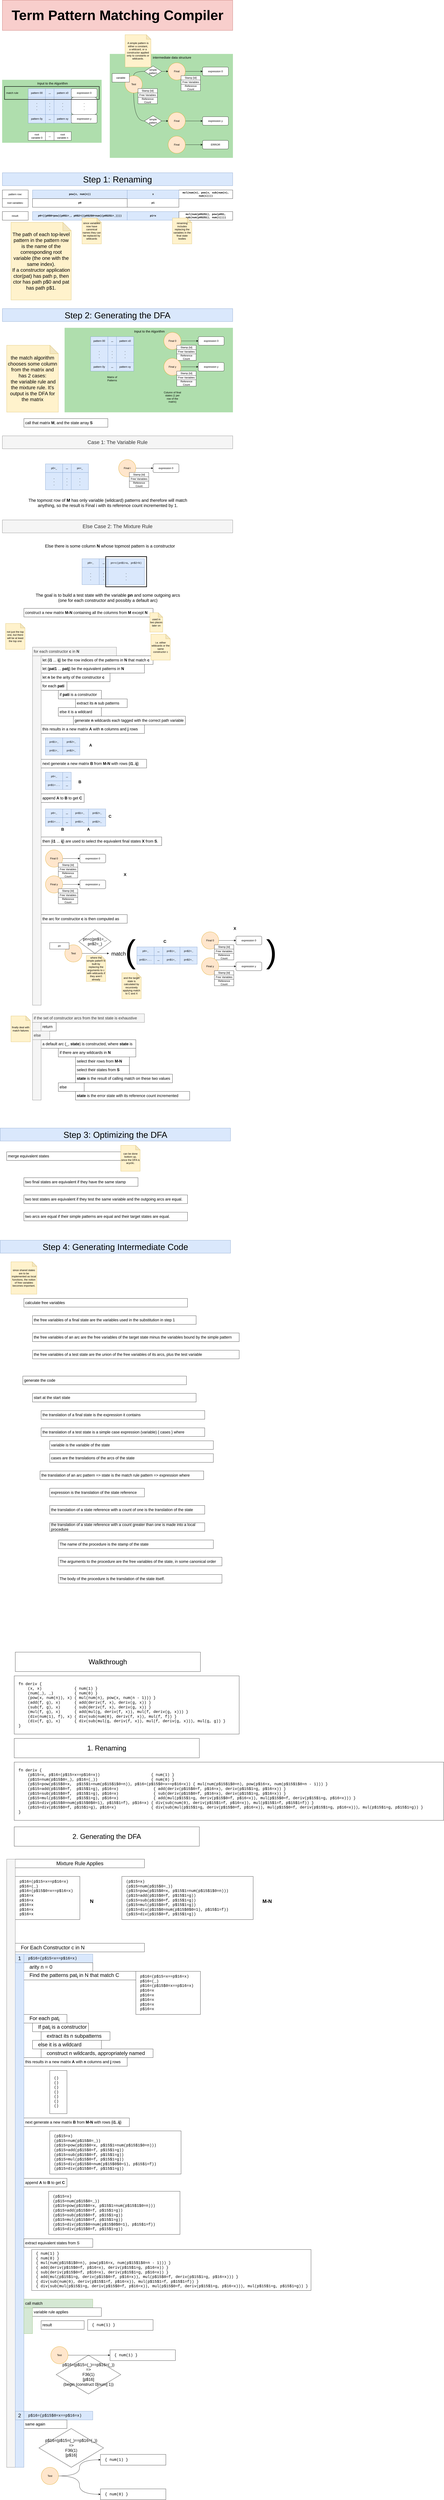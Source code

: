 <mxfile version="21.6.5" type="device">
  <diagram name="Page-1" id="BMIGVXQaYJfFAf0o3IIb">
    <mxGraphModel dx="2264" dy="1571" grid="1" gridSize="10" guides="1" tooltips="1" connect="1" arrows="1" fold="1" page="0" pageScale="1" pageWidth="827" pageHeight="1169" math="0" shadow="0">
      <root>
        <mxCell id="0" />
        <mxCell id="1" parent="0" />
        <mxCell id="zOPIHNf3UfhfFd5MCg2I-31" value="intermediate data structure" style="rounded=0;whiteSpace=wrap;html=1;fillColor=#AFDEAD;strokeWidth=2;align=center;spacingLeft=6;verticalAlign=top;strokeColor=#AFDEAD;fontSize=15;" parent="1" vertex="1">
          <mxGeometry x="360" y="-130" width="570" height="480" as="geometry" />
        </mxCell>
        <mxCell id="zOPIHNf3UfhfFd5MCg2I-18" value="Input to the Algorithm" style="rounded=0;whiteSpace=wrap;html=1;fillColor=#AFDEAD;strokeWidth=2;align=center;spacingLeft=6;verticalAlign=top;strokeColor=#AFDEAD;fontSize=15;" parent="1" vertex="1">
          <mxGeometry x="-140" y="-10" width="460" height="290" as="geometry" />
        </mxCell>
        <mxCell id="zOPIHNf3UfhfFd5MCg2I-1" value="pattern 00" style="rounded=0;whiteSpace=wrap;html=1;fillColor=#dae8fc;strokeColor=#6c8ebf;" parent="1" vertex="1">
          <mxGeometry x="-20" y="30" width="80" height="40" as="geometry" />
        </mxCell>
        <mxCell id="zOPIHNf3UfhfFd5MCg2I-2" value="pattern x0" style="rounded=0;whiteSpace=wrap;html=1;fillColor=#dae8fc;strokeColor=#6c8ebf;" parent="1" vertex="1">
          <mxGeometry x="100" y="30" width="80" height="40" as="geometry" />
        </mxCell>
        <mxCell id="zOPIHNf3UfhfFd5MCg2I-3" value="..." style="rounded=0;whiteSpace=wrap;html=1;fontStyle=1;fillColor=#dae8fc;strokeColor=#6c8ebf;" parent="1" vertex="1">
          <mxGeometry x="60" y="30" width="40" height="40" as="geometry" />
        </mxCell>
        <mxCell id="zOPIHNf3UfhfFd5MCg2I-4" value=".&lt;br&gt;.&lt;br&gt;." style="rounded=0;whiteSpace=wrap;html=1;fontStyle=1;fillColor=#dae8fc;strokeColor=#6c8ebf;" parent="1" vertex="1">
          <mxGeometry x="-20" y="70" width="80" height="80" as="geometry" />
        </mxCell>
        <mxCell id="zOPIHNf3UfhfFd5MCg2I-5" value="pattern 0y" style="rounded=0;whiteSpace=wrap;html=1;fillColor=#dae8fc;strokeColor=#6c8ebf;" parent="1" vertex="1">
          <mxGeometry x="-20" y="150" width="80" height="40" as="geometry" />
        </mxCell>
        <mxCell id="zOPIHNf3UfhfFd5MCg2I-6" value="pattern xy" style="rounded=0;whiteSpace=wrap;html=1;fillColor=#dae8fc;strokeColor=#6c8ebf;" parent="1" vertex="1">
          <mxGeometry x="100" y="150" width="80" height="40" as="geometry" />
        </mxCell>
        <mxCell id="zOPIHNf3UfhfFd5MCg2I-7" value=".&lt;br&gt;.&lt;br&gt;." style="rounded=0;whiteSpace=wrap;html=1;fontStyle=1;fillColor=#dae8fc;strokeColor=#6c8ebf;" parent="1" vertex="1">
          <mxGeometry x="100" y="70" width="80" height="80" as="geometry" />
        </mxCell>
        <mxCell id="zOPIHNf3UfhfFd5MCg2I-8" value="..." style="rounded=0;whiteSpace=wrap;html=1;fontStyle=1;fillColor=#dae8fc;strokeColor=#6c8ebf;" parent="1" vertex="1">
          <mxGeometry x="60" y="150" width="40" height="40" as="geometry" />
        </mxCell>
        <mxCell id="zOPIHNf3UfhfFd5MCg2I-9" value="expression 0" style="rounded=1;whiteSpace=wrap;html=1;" parent="1" vertex="1">
          <mxGeometry x="180" y="30" width="120" height="40" as="geometry" />
        </mxCell>
        <mxCell id="zOPIHNf3UfhfFd5MCg2I-12" value="expression y" style="rounded=1;whiteSpace=wrap;html=1;" parent="1" vertex="1">
          <mxGeometry x="180" y="150" width="120" height="40" as="geometry" />
        </mxCell>
        <mxCell id="zOPIHNf3UfhfFd5MCg2I-13" value=".&lt;br&gt;.&lt;br&gt;." style="rounded=1;whiteSpace=wrap;html=1;fontStyle=1" parent="1" vertex="1">
          <mxGeometry x="180" y="70" width="120" height="80" as="geometry" />
        </mxCell>
        <mxCell id="zOPIHNf3UfhfFd5MCg2I-15" value="root&lt;br&gt;variable 0" style="rounded=0;whiteSpace=wrap;html=1;" parent="1" vertex="1">
          <mxGeometry x="-20" y="230" width="80" height="40" as="geometry" />
        </mxCell>
        <mxCell id="zOPIHNf3UfhfFd5MCg2I-16" value="root&lt;br&gt;variable n" style="rounded=0;whiteSpace=wrap;html=1;" parent="1" vertex="1">
          <mxGeometry x="100" y="230" width="80" height="40" as="geometry" />
        </mxCell>
        <mxCell id="zOPIHNf3UfhfFd5MCg2I-17" value="..." style="rounded=0;whiteSpace=wrap;html=1;fontStyle=1" parent="1" vertex="1">
          <mxGeometry x="60" y="230" width="40" height="40" as="geometry" />
        </mxCell>
        <mxCell id="zOPIHNf3UfhfFd5MCg2I-21" value="" style="edgeStyle=orthogonalEdgeStyle;rounded=0;orthogonalLoop=1;jettySize=auto;html=1;" parent="1" source="zOPIHNf3UfhfFd5MCg2I-19" target="zOPIHNf3UfhfFd5MCg2I-20" edge="1">
          <mxGeometry relative="1" as="geometry" />
        </mxCell>
        <mxCell id="zOPIHNf3UfhfFd5MCg2I-19" value="Final" style="ellipse;whiteSpace=wrap;html=1;aspect=fixed;fillColor=#ffe6cc;strokeColor=#d79b00;" parent="1" vertex="1">
          <mxGeometry x="630" y="-90" width="80" height="80" as="geometry" />
        </mxCell>
        <mxCell id="zOPIHNf3UfhfFd5MCg2I-20" value="expression 0" style="rounded=1;whiteSpace=wrap;html=1;" parent="1" vertex="1">
          <mxGeometry x="790" y="-70" width="120" height="40" as="geometry" />
        </mxCell>
        <mxCell id="zOPIHNf3UfhfFd5MCg2I-24" value="" style="edgeStyle=orthogonalEdgeStyle;rounded=0;orthogonalLoop=1;jettySize=auto;html=1;" parent="1" source="zOPIHNf3UfhfFd5MCg2I-22" target="zOPIHNf3UfhfFd5MCg2I-23" edge="1">
          <mxGeometry relative="1" as="geometry" />
        </mxCell>
        <mxCell id="zOPIHNf3UfhfFd5MCg2I-22" value="Final" style="ellipse;whiteSpace=wrap;html=1;aspect=fixed;fillColor=#ffe6cc;strokeColor=#d79b00;" parent="1" vertex="1">
          <mxGeometry x="630" y="140" width="80" height="80" as="geometry" />
        </mxCell>
        <mxCell id="zOPIHNf3UfhfFd5MCg2I-23" value="expression y" style="rounded=1;whiteSpace=wrap;html=1;" parent="1" vertex="1">
          <mxGeometry x="790" y="160" width="120" height="40" as="geometry" />
        </mxCell>
        <mxCell id="zOPIHNf3UfhfFd5MCg2I-27" value="" style="edgeStyle=orthogonalEdgeStyle;rounded=0;orthogonalLoop=1;jettySize=auto;html=1;" parent="1" source="zOPIHNf3UfhfFd5MCg2I-25" target="zOPIHNf3UfhfFd5MCg2I-26" edge="1">
          <mxGeometry relative="1" as="geometry" />
        </mxCell>
        <mxCell id="zOPIHNf3UfhfFd5MCg2I-25" value="Final" style="ellipse;whiteSpace=wrap;html=1;aspect=fixed;fillColor=#ffe6cc;strokeColor=#d79b00;" parent="1" vertex="1">
          <mxGeometry x="630" y="250" width="80" height="80" as="geometry" />
        </mxCell>
        <mxCell id="zOPIHNf3UfhfFd5MCg2I-26" value="ERROR" style="rounded=1;whiteSpace=wrap;html=1;" parent="1" vertex="1">
          <mxGeometry x="790" y="270" width="120" height="40" as="geometry" />
        </mxCell>
        <mxCell id="zOPIHNf3UfhfFd5MCg2I-36" style="edgeStyle=orthogonalEdgeStyle;rounded=0;orthogonalLoop=1;jettySize=auto;html=1;entryX=0;entryY=0.5;entryDx=0;entryDy=0;curved=1;endArrow=none;endFill=0;" parent="1" source="zOPIHNf3UfhfFd5MCg2I-28" target="zOPIHNf3UfhfFd5MCg2I-34" edge="1">
          <mxGeometry relative="1" as="geometry">
            <Array as="points">
              <mxPoint x="470" y="-50" />
            </Array>
          </mxGeometry>
        </mxCell>
        <mxCell id="zOPIHNf3UfhfFd5MCg2I-40" style="edgeStyle=orthogonalEdgeStyle;rounded=0;orthogonalLoop=1;jettySize=auto;html=1;entryX=0;entryY=0.5;entryDx=0;entryDy=0;curved=1;endArrow=none;endFill=0;" parent="1" source="zOPIHNf3UfhfFd5MCg2I-28" target="zOPIHNf3UfhfFd5MCg2I-38" edge="1">
          <mxGeometry relative="1" as="geometry">
            <Array as="points">
              <mxPoint x="470" y="180" />
            </Array>
          </mxGeometry>
        </mxCell>
        <mxCell id="zOPIHNf3UfhfFd5MCg2I-28" value="Test" style="ellipse;whiteSpace=wrap;html=1;aspect=fixed;fillColor=#ffe6cc;strokeColor=#d79b00;" parent="1" vertex="1">
          <mxGeometry x="430" y="-30" width="80" height="80" as="geometry" />
        </mxCell>
        <mxCell id="zOPIHNf3UfhfFd5MCg2I-33" value="variable" style="rounded=0;whiteSpace=wrap;html=1;" parent="1" vertex="1">
          <mxGeometry x="370" y="-40" width="80" height="40" as="geometry" />
        </mxCell>
        <mxCell id="zOPIHNf3UfhfFd5MCg2I-37" value="" style="edgeStyle=orthogonalEdgeStyle;rounded=0;orthogonalLoop=1;jettySize=auto;html=1;" parent="1" source="zOPIHNf3UfhfFd5MCg2I-34" target="zOPIHNf3UfhfFd5MCg2I-19" edge="1">
          <mxGeometry relative="1" as="geometry" />
        </mxCell>
        <mxCell id="zOPIHNf3UfhfFd5MCg2I-34" value="simple&lt;br&gt;pattern" style="rhombus;whiteSpace=wrap;html=1;" parent="1" vertex="1">
          <mxGeometry x="520" y="-75" width="80" height="50" as="geometry" />
        </mxCell>
        <mxCell id="zOPIHNf3UfhfFd5MCg2I-39" value="" style="edgeStyle=orthogonalEdgeStyle;rounded=0;orthogonalLoop=1;jettySize=auto;html=1;" parent="1" source="zOPIHNf3UfhfFd5MCg2I-38" target="zOPIHNf3UfhfFd5MCg2I-22" edge="1">
          <mxGeometry relative="1" as="geometry" />
        </mxCell>
        <mxCell id="zOPIHNf3UfhfFd5MCg2I-38" value="simple&lt;br&gt;pattern" style="rhombus;whiteSpace=wrap;html=1;" parent="1" vertex="1">
          <mxGeometry x="520" y="155" width="80" height="50" as="geometry" />
        </mxCell>
        <mxCell id="zOPIHNf3UfhfFd5MCg2I-41" value="Stamp [Id]" style="rounded=0;whiteSpace=wrap;html=1;" parent="1" vertex="1">
          <mxGeometry x="490" y="30" width="90" height="20" as="geometry" />
        </mxCell>
        <mxCell id="zOPIHNf3UfhfFd5MCg2I-42" value="Free Variables" style="rounded=0;whiteSpace=wrap;html=1;" parent="1" vertex="1">
          <mxGeometry x="490" y="50" width="90" height="20" as="geometry" />
        </mxCell>
        <mxCell id="zOPIHNf3UfhfFd5MCg2I-43" value="Reference Count" style="rounded=0;whiteSpace=wrap;html=1;" parent="1" vertex="1">
          <mxGeometry x="490" y="70" width="90" height="30" as="geometry" />
        </mxCell>
        <mxCell id="zOPIHNf3UfhfFd5MCg2I-44" value="Stamp [Id]" style="rounded=0;whiteSpace=wrap;html=1;" parent="1" vertex="1">
          <mxGeometry x="690" y="-30" width="90" height="20" as="geometry" />
        </mxCell>
        <mxCell id="zOPIHNf3UfhfFd5MCg2I-45" value="Free Variables" style="rounded=0;whiteSpace=wrap;html=1;" parent="1" vertex="1">
          <mxGeometry x="690" y="-10" width="90" height="20" as="geometry" />
        </mxCell>
        <mxCell id="zOPIHNf3UfhfFd5MCg2I-46" value="Reference Count" style="rounded=0;whiteSpace=wrap;html=1;" parent="1" vertex="1">
          <mxGeometry x="690" y="10" width="90" height="30" as="geometry" />
        </mxCell>
        <mxCell id="zOPIHNf3UfhfFd5MCg2I-48" value="A simple pattern is either a constant,&lt;br&gt;a wildcard, or a constructor applied only to constants or wildcards." style="shape=note;whiteSpace=wrap;html=1;backgroundOutline=1;darkOpacity=0.05;size=21;fillColor=#fff2cc;strokeColor=#d6b656;" parent="1" vertex="1">
          <mxGeometry x="430" y="-220" width="120" height="150" as="geometry" />
        </mxCell>
        <mxCell id="zOPIHNf3UfhfFd5MCg2I-51" value="Step 1: Renaming" style="rounded=0;whiteSpace=wrap;html=1;fontSize=40;fillColor=#dae8fc;strokeColor=#6c8ebf;" parent="1" vertex="1">
          <mxGeometry x="-140" y="420" width="1070" height="60" as="geometry" />
        </mxCell>
        <mxCell id="zOPIHNf3UfhfFd5MCg2I-54" value="pow(x, num(n))" style="rounded=0;whiteSpace=wrap;html=1;fontFamily=Courier New;fontStyle=1;fillColor=#dae8fc;strokeColor=#6c8ebf;" parent="1" vertex="1">
          <mxGeometry y="500" width="440" height="40" as="geometry" />
        </mxCell>
        <mxCell id="zOPIHNf3UfhfFd5MCg2I-55" value="mul(num(n), pow(x, sub(num(n), num(1))))" style="rounded=0;whiteSpace=wrap;html=1;fontFamily=Courier New;fontStyle=1" parent="1" vertex="1">
          <mxGeometry x="680" y="500" width="250" height="40" as="geometry" />
        </mxCell>
        <mxCell id="zOPIHNf3UfhfFd5MCg2I-56" value="pattern row:" style="rounded=0;whiteSpace=wrap;html=1;" parent="1" vertex="1">
          <mxGeometry x="-140" y="500" width="120" height="40" as="geometry" />
        </mxCell>
        <mxCell id="zOPIHNf3UfhfFd5MCg2I-57" value="root variables:" style="rounded=0;whiteSpace=wrap;html=1;" parent="1" vertex="1">
          <mxGeometry x="-140" y="540" width="120" height="40" as="geometry" />
        </mxCell>
        <mxCell id="zOPIHNf3UfhfFd5MCg2I-58" value="p0" style="rounded=0;whiteSpace=wrap;html=1;fontFamily=Courier New;fontStyle=1" parent="1" vertex="1">
          <mxGeometry y="540" width="440" height="40" as="geometry" />
        </mxCell>
        <mxCell id="zOPIHNf3UfhfFd5MCg2I-59" value="p1" style="rounded=0;whiteSpace=wrap;html=1;fontFamily=Courier New;fontStyle=1" parent="1" vertex="1">
          <mxGeometry x="440" y="540" width="240" height="40" as="geometry" />
        </mxCell>
        <mxCell id="zOPIHNf3UfhfFd5MCg2I-60" value="result:" style="rounded=0;whiteSpace=wrap;html=1;" parent="1" vertex="1">
          <mxGeometry x="-140" y="600" width="120" height="40" as="geometry" />
        </mxCell>
        <mxCell id="zOPIHNf3UfhfFd5MCg2I-61" value="p0=((p0$0=pow)(p0$1=_, p0$2=((p0$2$0=num)(p0$2$1=_))))" style="rounded=0;whiteSpace=wrap;html=1;fontFamily=Courier New;fontStyle=1;fillColor=#dae8fc;strokeColor=#6c8ebf;" parent="1" vertex="1">
          <mxGeometry y="600" width="440" height="40" as="geometry" />
        </mxCell>
        <mxCell id="zOPIHNf3UfhfFd5MCg2I-62" value="p1=x" style="rounded=0;whiteSpace=wrap;html=1;fontFamily=Courier New;fontStyle=1;fillColor=#dae8fc;strokeColor=#6c8ebf;" parent="1" vertex="1">
          <mxGeometry x="440" y="600" width="240" height="40" as="geometry" />
        </mxCell>
        <mxCell id="zOPIHNf3UfhfFd5MCg2I-64" value="x" style="rounded=0;whiteSpace=wrap;html=1;fontFamily=Courier New;fontStyle=1;fillColor=#dae8fc;strokeColor=#6c8ebf;" parent="1" vertex="1">
          <mxGeometry x="440" y="500" width="240" height="40" as="geometry" />
        </mxCell>
        <mxCell id="zOPIHNf3UfhfFd5MCg2I-65" value="mul(num(p0$2$1), pow(p0$1, sub(num(p0$2$1), num(1))))" style="rounded=0;whiteSpace=wrap;html=1;fontFamily=Courier New;fontStyle=1" parent="1" vertex="1">
          <mxGeometry x="680" y="600" width="250" height="40" as="geometry" />
        </mxCell>
        <mxCell id="zOPIHNf3UfhfFd5MCg2I-66" value="Step 2: Generating the DFA" style="rounded=0;whiteSpace=wrap;html=1;fontSize=40;fillColor=#dae8fc;strokeColor=#6c8ebf;" parent="1" vertex="1">
          <mxGeometry x="-140" y="1050" width="1070" height="60" as="geometry" />
        </mxCell>
        <mxCell id="3AKxyA7GvtKw9UNwyFWz-1" value="renaming includes replacing the variables in the final state bodies" style="shape=note;whiteSpace=wrap;html=1;backgroundOutline=1;darkOpacity=0.05;size=21;fillColor=#fff2cc;strokeColor=#d6b656;" parent="1" vertex="1">
          <mxGeometry x="650" y="630" width="90" height="120" as="geometry" />
        </mxCell>
        <mxCell id="3AKxyA7GvtKw9UNwyFWz-2" value="since variables now have canonical names they can be replaced by wildcards" style="shape=note;whiteSpace=wrap;html=1;backgroundOutline=1;darkOpacity=0.05;size=21;fillColor=#fff2cc;strokeColor=#d6b656;" parent="1" vertex="1">
          <mxGeometry x="230" y="630" width="90" height="120" as="geometry" />
        </mxCell>
        <mxCell id="3AKxyA7GvtKw9UNwyFWz-3" value="Input to the Algorithm" style="rounded=0;whiteSpace=wrap;html=1;fillColor=#AFDEAD;strokeWidth=2;align=center;spacingLeft=6;verticalAlign=top;strokeColor=#AFDEAD;fontSize=15;" parent="1" vertex="1">
          <mxGeometry x="150" y="1140" width="780" height="390" as="geometry" />
        </mxCell>
        <mxCell id="3AKxyA7GvtKw9UNwyFWz-5" value="pattern 00" style="rounded=0;whiteSpace=wrap;html=1;fillColor=#dae8fc;strokeColor=#6c8ebf;" parent="1" vertex="1">
          <mxGeometry x="270" y="1180" width="80" height="40" as="geometry" />
        </mxCell>
        <mxCell id="3AKxyA7GvtKw9UNwyFWz-6" value="pattern x0" style="rounded=0;whiteSpace=wrap;html=1;fillColor=#dae8fc;strokeColor=#6c8ebf;" parent="1" vertex="1">
          <mxGeometry x="390" y="1180" width="80" height="40" as="geometry" />
        </mxCell>
        <mxCell id="3AKxyA7GvtKw9UNwyFWz-7" value="..." style="rounded=0;whiteSpace=wrap;html=1;fontStyle=1;fillColor=#dae8fc;strokeColor=#6c8ebf;" parent="1" vertex="1">
          <mxGeometry x="350" y="1180" width="40" height="40" as="geometry" />
        </mxCell>
        <mxCell id="3AKxyA7GvtKw9UNwyFWz-8" value=".&lt;br&gt;.&lt;br&gt;." style="rounded=0;whiteSpace=wrap;html=1;fontStyle=1;fillColor=#dae8fc;strokeColor=#6c8ebf;" parent="1" vertex="1">
          <mxGeometry x="270" y="1220" width="80" height="80" as="geometry" />
        </mxCell>
        <mxCell id="3AKxyA7GvtKw9UNwyFWz-9" value="pattern 0y" style="rounded=0;whiteSpace=wrap;html=1;fillColor=#dae8fc;strokeColor=#6c8ebf;" parent="1" vertex="1">
          <mxGeometry x="270" y="1300" width="80" height="40" as="geometry" />
        </mxCell>
        <mxCell id="3AKxyA7GvtKw9UNwyFWz-10" value="pattern xy" style="rounded=0;whiteSpace=wrap;html=1;fillColor=#dae8fc;strokeColor=#6c8ebf;" parent="1" vertex="1">
          <mxGeometry x="390" y="1300" width="80" height="40" as="geometry" />
        </mxCell>
        <mxCell id="3AKxyA7GvtKw9UNwyFWz-11" value=".&lt;br&gt;.&lt;br&gt;." style="rounded=0;whiteSpace=wrap;html=1;fontStyle=1;fillColor=#dae8fc;strokeColor=#6c8ebf;" parent="1" vertex="1">
          <mxGeometry x="390" y="1220" width="80" height="80" as="geometry" />
        </mxCell>
        <mxCell id="3AKxyA7GvtKw9UNwyFWz-12" value="..." style="rounded=0;whiteSpace=wrap;html=1;fontStyle=1;fillColor=#dae8fc;strokeColor=#6c8ebf;" parent="1" vertex="1">
          <mxGeometry x="350" y="1300" width="40" height="40" as="geometry" />
        </mxCell>
        <mxCell id="3AKxyA7GvtKw9UNwyFWz-24" value="" style="edgeStyle=orthogonalEdgeStyle;rounded=0;orthogonalLoop=1;jettySize=auto;html=1;" parent="1" source="3AKxyA7GvtKw9UNwyFWz-19" target="3AKxyA7GvtKw9UNwyFWz-20" edge="1">
          <mxGeometry relative="1" as="geometry" />
        </mxCell>
        <mxCell id="3AKxyA7GvtKw9UNwyFWz-19" value="Final 0" style="ellipse;whiteSpace=wrap;html=1;aspect=fixed;fillColor=#ffe6cc;strokeColor=#d79b00;" parent="1" vertex="1">
          <mxGeometry x="610" y="1160" width="80" height="80" as="geometry" />
        </mxCell>
        <mxCell id="3AKxyA7GvtKw9UNwyFWz-20" value="expression 0" style="rounded=1;whiteSpace=wrap;html=1;" parent="1" vertex="1">
          <mxGeometry x="770" y="1180" width="120" height="40" as="geometry" />
        </mxCell>
        <mxCell id="3AKxyA7GvtKw9UNwyFWz-21" value="Stamp [Id]" style="rounded=0;whiteSpace=wrap;html=1;" parent="1" vertex="1">
          <mxGeometry x="670" y="1220" width="90" height="20" as="geometry" />
        </mxCell>
        <mxCell id="3AKxyA7GvtKw9UNwyFWz-22" value="Free Variables" style="rounded=0;whiteSpace=wrap;html=1;" parent="1" vertex="1">
          <mxGeometry x="670" y="1240" width="90" height="20" as="geometry" />
        </mxCell>
        <mxCell id="3AKxyA7GvtKw9UNwyFWz-23" value="Reference Count" style="rounded=0;whiteSpace=wrap;html=1;" parent="1" vertex="1">
          <mxGeometry x="670" y="1260" width="90" height="30" as="geometry" />
        </mxCell>
        <mxCell id="3AKxyA7GvtKw9UNwyFWz-25" value="" style="edgeStyle=orthogonalEdgeStyle;rounded=0;orthogonalLoop=1;jettySize=auto;html=1;" parent="1" source="3AKxyA7GvtKw9UNwyFWz-26" target="3AKxyA7GvtKw9UNwyFWz-27" edge="1">
          <mxGeometry relative="1" as="geometry" />
        </mxCell>
        <mxCell id="3AKxyA7GvtKw9UNwyFWz-26" value="Final y" style="ellipse;whiteSpace=wrap;html=1;aspect=fixed;fillColor=#ffe6cc;strokeColor=#d79b00;" parent="1" vertex="1">
          <mxGeometry x="610" y="1280" width="80" height="80" as="geometry" />
        </mxCell>
        <mxCell id="3AKxyA7GvtKw9UNwyFWz-27" value="expression y" style="rounded=1;whiteSpace=wrap;html=1;" parent="1" vertex="1">
          <mxGeometry x="770" y="1300" width="120" height="40" as="geometry" />
        </mxCell>
        <mxCell id="3AKxyA7GvtKw9UNwyFWz-28" value="Stamp [Id]" style="rounded=0;whiteSpace=wrap;html=1;" parent="1" vertex="1">
          <mxGeometry x="670" y="1340" width="90" height="20" as="geometry" />
        </mxCell>
        <mxCell id="3AKxyA7GvtKw9UNwyFWz-29" value="Free Variables" style="rounded=0;whiteSpace=wrap;html=1;" parent="1" vertex="1">
          <mxGeometry x="670" y="1360" width="90" height="20" as="geometry" />
        </mxCell>
        <mxCell id="3AKxyA7GvtKw9UNwyFWz-30" value="Reference Count" style="rounded=0;whiteSpace=wrap;html=1;" parent="1" vertex="1">
          <mxGeometry x="670" y="1380" width="90" height="30" as="geometry" />
        </mxCell>
        <mxCell id="3AKxyA7GvtKw9UNwyFWz-31" value=".&lt;br&gt;.&lt;br&gt;." style="rounded=0;whiteSpace=wrap;html=1;fontStyle=1;fillColor=#dae8fc;strokeColor=#6c8ebf;" parent="1" vertex="1">
          <mxGeometry x="350" y="1220" width="40" height="80" as="geometry" />
        </mxCell>
        <mxCell id="3AKxyA7GvtKw9UNwyFWz-32" value=".&lt;br&gt;.&lt;br&gt;." style="rounded=0;whiteSpace=wrap;html=1;fontStyle=1;fillColor=#dae8fc;strokeColor=#6c8ebf;" parent="1" vertex="1">
          <mxGeometry x="60" y="70" width="40" height="80" as="geometry" />
        </mxCell>
        <mxCell id="3AKxyA7GvtKw9UNwyFWz-33" value="Matrix of Patterns" style="text;html=1;strokeColor=none;fillColor=none;align=center;verticalAlign=middle;whiteSpace=wrap;rounded=0;" parent="1" vertex="1">
          <mxGeometry x="340" y="1360" width="60" height="30" as="geometry" />
        </mxCell>
        <mxCell id="3AKxyA7GvtKw9UNwyFWz-34" value="Column of final states (1 per row of the matrix)" style="text;html=1;strokeColor=none;fillColor=none;align=center;verticalAlign=middle;whiteSpace=wrap;rounded=0;" parent="1" vertex="1">
          <mxGeometry x="605" y="1420" width="90" height="80" as="geometry" />
        </mxCell>
        <mxCell id="3AKxyA7GvtKw9UNwyFWz-36" value="the match algorithm chooses some column from the matrix and has 2 cases:&lt;br style=&quot;font-size: 23px;&quot;&gt;&amp;nbsp;the variable rule and the mixture rule. It&#39;s output is the DFA for the matrix" style="shape=note;whiteSpace=wrap;html=1;backgroundOutline=1;darkOpacity=0.05;size=39;fillColor=#fff2cc;strokeColor=#d6b656;fontSize=23;" parent="1" vertex="1">
          <mxGeometry x="-120" y="1220" width="240" height="310" as="geometry" />
        </mxCell>
        <mxCell id="3AKxyA7GvtKw9UNwyFWz-37" value="Case 1: The Variable Rule" style="rounded=0;whiteSpace=wrap;html=1;fontSize=24;fillColor=#f5f5f5;fontColor=#333333;strokeColor=#666666;" parent="1" vertex="1">
          <mxGeometry x="-140" y="1640" width="1070" height="60" as="geometry" />
        </mxCell>
        <mxCell id="3AKxyA7GvtKw9UNwyFWz-38" value="p0=_" style="rounded=0;whiteSpace=wrap;html=1;fillColor=#dae8fc;strokeColor=#6c8ebf;" parent="1" vertex="1">
          <mxGeometry x="60" y="1770" width="80" height="40" as="geometry" />
        </mxCell>
        <mxCell id="3AKxyA7GvtKw9UNwyFWz-39" value="pn=_" style="rounded=0;whiteSpace=wrap;html=1;fillColor=#dae8fc;strokeColor=#6c8ebf;" parent="1" vertex="1">
          <mxGeometry x="180" y="1770" width="80" height="40" as="geometry" />
        </mxCell>
        <mxCell id="3AKxyA7GvtKw9UNwyFWz-40" value="..." style="rounded=0;whiteSpace=wrap;html=1;fontStyle=1;fillColor=#dae8fc;strokeColor=#6c8ebf;" parent="1" vertex="1">
          <mxGeometry x="140" y="1770" width="40" height="40" as="geometry" />
        </mxCell>
        <mxCell id="3AKxyA7GvtKw9UNwyFWz-41" value=".&lt;br&gt;.&lt;br&gt;." style="rounded=0;whiteSpace=wrap;html=1;fontStyle=1;fillColor=#dae8fc;strokeColor=#6c8ebf;" parent="1" vertex="1">
          <mxGeometry x="60" y="1810" width="80" height="80" as="geometry" />
        </mxCell>
        <mxCell id="3AKxyA7GvtKw9UNwyFWz-42" value=".&lt;br&gt;.&lt;br&gt;." style="rounded=0;whiteSpace=wrap;html=1;fontStyle=1;fillColor=#dae8fc;strokeColor=#6c8ebf;" parent="1" vertex="1">
          <mxGeometry x="180" y="1810" width="80" height="80" as="geometry" />
        </mxCell>
        <mxCell id="3AKxyA7GvtKw9UNwyFWz-46" value="" style="edgeStyle=orthogonalEdgeStyle;rounded=0;orthogonalLoop=1;jettySize=auto;html=1;" parent="1" source="3AKxyA7GvtKw9UNwyFWz-43" target="3AKxyA7GvtKw9UNwyFWz-44" edge="1">
          <mxGeometry relative="1" as="geometry" />
        </mxCell>
        <mxCell id="3AKxyA7GvtKw9UNwyFWz-43" value="Final i" style="ellipse;whiteSpace=wrap;html=1;aspect=fixed;fillColor=#ffe6cc;strokeColor=#d79b00;" parent="1" vertex="1">
          <mxGeometry x="400" y="1750" width="80" height="80" as="geometry" />
        </mxCell>
        <mxCell id="3AKxyA7GvtKw9UNwyFWz-44" value="expression 0" style="rounded=1;whiteSpace=wrap;html=1;" parent="1" vertex="1">
          <mxGeometry x="560" y="1770" width="120" height="40" as="geometry" />
        </mxCell>
        <mxCell id="3AKxyA7GvtKw9UNwyFWz-45" value=".&lt;br&gt;.&lt;br&gt;." style="rounded=0;whiteSpace=wrap;html=1;fontStyle=1;fillColor=#dae8fc;strokeColor=#6c8ebf;" parent="1" vertex="1">
          <mxGeometry x="140" y="1810" width="40" height="80" as="geometry" />
        </mxCell>
        <mxCell id="3AKxyA7GvtKw9UNwyFWz-47" value="The topmost row of &lt;b&gt;M&lt;/b&gt; has only variable (wildcard) patterns and therefore will match anything, so the result is Final i with its reference count incremented by 1." style="text;html=1;strokeColor=none;fillColor=none;align=center;verticalAlign=middle;whiteSpace=wrap;rounded=0;fontSize=20;" parent="1" vertex="1">
          <mxGeometry x="-20" y="1910" width="740" height="80" as="geometry" />
        </mxCell>
        <mxCell id="3AKxyA7GvtKw9UNwyFWz-48" value="Stamp [Id]" style="rounded=0;whiteSpace=wrap;html=1;" parent="1" vertex="1">
          <mxGeometry x="450" y="1810" width="90" height="20" as="geometry" />
        </mxCell>
        <mxCell id="3AKxyA7GvtKw9UNwyFWz-49" value="Free Variables" style="rounded=0;whiteSpace=wrap;html=1;" parent="1" vertex="1">
          <mxGeometry x="450" y="1830" width="90" height="20" as="geometry" />
        </mxCell>
        <mxCell id="3AKxyA7GvtKw9UNwyFWz-50" value="Reference Count" style="rounded=0;whiteSpace=wrap;html=1;" parent="1" vertex="1">
          <mxGeometry x="450" y="1850" width="90" height="30" as="geometry" />
        </mxCell>
        <mxCell id="3AKxyA7GvtKw9UNwyFWz-51" value="Else Case 2: The Mixture Rule" style="rounded=0;whiteSpace=wrap;html=1;fontSize=24;fillColor=#f5f5f5;fontColor=#333333;strokeColor=#666666;" parent="1" vertex="1">
          <mxGeometry x="-140" y="2030" width="1070" height="60" as="geometry" />
        </mxCell>
        <mxCell id="3AKxyA7GvtKw9UNwyFWz-52" value="Else there is some column &lt;b&gt;N&lt;/b&gt; whose topmost pattern is a constructor" style="text;html=1;strokeColor=none;fillColor=none;align=center;verticalAlign=middle;whiteSpace=wrap;rounded=0;fontSize=20;" parent="1" vertex="1">
          <mxGeometry x="10" y="2110" width="700" height="80" as="geometry" />
        </mxCell>
        <mxCell id="3AKxyA7GvtKw9UNwyFWz-53" value="p0=_" style="rounded=0;whiteSpace=wrap;html=1;fontFamily=Courier New;fillColor=#dae8fc;strokeColor=#6c8ebf;" parent="1" vertex="1">
          <mxGeometry x="230" y="2210" width="80" height="40" as="geometry" />
        </mxCell>
        <mxCell id="3AKxyA7GvtKw9UNwyFWz-54" value="pn=c(pn$1=a, pn$2=b)" style="rounded=0;whiteSpace=wrap;html=1;fontFamily=Courier New;fillColor=#dae8fc;strokeColor=#6c8ebf;" parent="1" vertex="1">
          <mxGeometry x="350" y="2210" width="170" height="40" as="geometry" />
        </mxCell>
        <mxCell id="3AKxyA7GvtKw9UNwyFWz-55" value="..." style="rounded=0;whiteSpace=wrap;html=1;fontStyle=1;fillColor=#dae8fc;strokeColor=#6c8ebf;" parent="1" vertex="1">
          <mxGeometry x="310" y="2210" width="40" height="40" as="geometry" />
        </mxCell>
        <mxCell id="3AKxyA7GvtKw9UNwyFWz-56" value=".&lt;br&gt;.&lt;br&gt;." style="rounded=0;whiteSpace=wrap;html=1;fontStyle=1;fillColor=#dae8fc;strokeColor=#6c8ebf;" parent="1" vertex="1">
          <mxGeometry x="230" y="2250" width="80" height="80" as="geometry" />
        </mxCell>
        <mxCell id="3AKxyA7GvtKw9UNwyFWz-57" value=".&lt;br&gt;.&lt;br&gt;." style="rounded=0;whiteSpace=wrap;html=1;fontStyle=1;fillColor=#dae8fc;strokeColor=#6c8ebf;" parent="1" vertex="1">
          <mxGeometry x="350" y="2250" width="170" height="80" as="geometry" />
        </mxCell>
        <mxCell id="3AKxyA7GvtKw9UNwyFWz-58" value=".&lt;br&gt;.&lt;br&gt;." style="rounded=0;whiteSpace=wrap;html=1;fontStyle=1;fillColor=#dae8fc;strokeColor=#6c8ebf;" parent="1" vertex="1">
          <mxGeometry x="310" y="2250" width="40" height="80" as="geometry" />
        </mxCell>
        <mxCell id="3AKxyA7GvtKw9UNwyFWz-59" value="" style="rounded=0;whiteSpace=wrap;html=1;fillColor=none;strokeWidth=3;" parent="1" vertex="1">
          <mxGeometry x="340" y="2200" width="190" height="140" as="geometry" />
        </mxCell>
        <mxCell id="3AKxyA7GvtKw9UNwyFWz-60" value="for each constructor &lt;b&gt;c&lt;/b&gt; in &lt;b&gt;N&lt;/b&gt;" style="rounded=0;whiteSpace=wrap;html=1;fontSize=18;align=left;spacingLeft=4;fillColor=#f5f5f5;strokeColor=#666666;fontColor=#333333;" parent="1" vertex="1">
          <mxGeometry y="2620" width="390" height="40" as="geometry" />
        </mxCell>
        <mxCell id="3AKxyA7GvtKw9UNwyFWz-61" value="let {&lt;b&gt;i1&lt;/b&gt; ... &lt;b&gt;ij&lt;/b&gt;} be the row indices of the patterns in &lt;b&gt;N&lt;/b&gt; that match &lt;b&gt;c&lt;/b&gt;" style="rounded=0;whiteSpace=wrap;html=1;fontSize=18;align=left;spacingLeft=4;" parent="1" vertex="1">
          <mxGeometry x="40" y="2660" width="520" height="40" as="geometry" />
        </mxCell>
        <mxCell id="3AKxyA7GvtKw9UNwyFWz-62" value="i.e. either wildcards or the same constructor c" style="shape=note;whiteSpace=wrap;html=1;backgroundOutline=1;darkOpacity=0.05;size=21;fillColor=#fff2cc;strokeColor=#d6b656;" parent="1" vertex="1">
          <mxGeometry x="550" y="2560" width="90" height="120" as="geometry" />
        </mxCell>
        <mxCell id="3AKxyA7GvtKw9UNwyFWz-63" value="not just the top one, but there will be at least the top one" style="shape=note;whiteSpace=wrap;html=1;backgroundOutline=1;darkOpacity=0.05;size=21;fillColor=#fff2cc;strokeColor=#d6b656;" parent="1" vertex="1">
          <mxGeometry x="-125" y="2510" width="90" height="120" as="geometry" />
        </mxCell>
        <mxCell id="3AKxyA7GvtKw9UNwyFWz-64" value="The goal is to build a test state with the variable &lt;b&gt;pn&lt;/b&gt; and some outgoing arcs (one for each constructor and possibly a default arc)" style="text;html=1;strokeColor=none;fillColor=none;align=center;verticalAlign=middle;whiteSpace=wrap;rounded=0;fontSize=20;" parent="1" vertex="1">
          <mxGeometry y="2350" width="700" height="80" as="geometry" />
        </mxCell>
        <mxCell id="3AKxyA7GvtKw9UNwyFWz-65" value="let {&lt;b&gt;pat1&lt;/b&gt; ... &lt;b&gt;patj&lt;/b&gt;} be the equivalent patterns in &lt;b&gt;N&lt;/b&gt;" style="rounded=0;whiteSpace=wrap;html=1;fontSize=18;align=left;spacingLeft=4;" parent="1" vertex="1">
          <mxGeometry x="40" y="2700" width="480" height="40" as="geometry" />
        </mxCell>
        <mxCell id="3AKxyA7GvtKw9UNwyFWz-66" value="let &lt;b&gt;n&lt;/b&gt; be the arity of the constructor &lt;b&gt;c&lt;/b&gt;" style="rounded=0;whiteSpace=wrap;html=1;fontSize=18;align=left;spacingLeft=4;" parent="1" vertex="1">
          <mxGeometry x="40" y="2740" width="320" height="40" as="geometry" />
        </mxCell>
        <mxCell id="3AKxyA7GvtKw9UNwyFWz-67" value="for each &lt;b&gt;pati&lt;/b&gt;" style="rounded=0;whiteSpace=wrap;html=1;fontSize=18;align=left;spacingLeft=4;" parent="1" vertex="1">
          <mxGeometry x="40" y="2780" width="120" height="40" as="geometry" />
        </mxCell>
        <mxCell id="3AKxyA7GvtKw9UNwyFWz-68" value="extract its &lt;b&gt;n&lt;/b&gt; sub patterns" style="rounded=0;whiteSpace=wrap;html=1;fontSize=18;align=left;spacingLeft=4;" parent="1" vertex="1">
          <mxGeometry x="200" y="2860" width="240" height="40" as="geometry" />
        </mxCell>
        <mxCell id="3AKxyA7GvtKw9UNwyFWz-71" value="if &lt;b&gt;pati&lt;/b&gt; is a constructor" style="rounded=0;whiteSpace=wrap;html=1;fontSize=18;align=left;spacingLeft=4;" parent="1" vertex="1">
          <mxGeometry x="120" y="2820" width="200" height="40" as="geometry" />
        </mxCell>
        <mxCell id="3AKxyA7GvtKw9UNwyFWz-72" value="else it is a wildcard" style="rounded=0;whiteSpace=wrap;html=1;fontSize=18;align=left;spacingLeft=4;" parent="1" vertex="1">
          <mxGeometry x="120" y="2900" width="200" height="40" as="geometry" />
        </mxCell>
        <mxCell id="3AKxyA7GvtKw9UNwyFWz-73" value="generate &lt;b&gt;n&lt;/b&gt; wildcards each tagged with the correct path variable" style="rounded=0;whiteSpace=wrap;html=1;fontSize=18;align=left;spacingLeft=4;" parent="1" vertex="1">
          <mxGeometry x="190" y="2940" width="520" height="40" as="geometry" />
        </mxCell>
        <mxCell id="3AKxyA7GvtKw9UNwyFWz-74" value="this results in a new matrix &lt;b&gt;A&lt;/b&gt; with &lt;b&gt;n&lt;/b&gt; columns and &lt;b&gt;j&lt;/b&gt; rows" style="rounded=0;whiteSpace=wrap;html=1;fontSize=18;align=left;spacingLeft=4;" parent="1" vertex="1">
          <mxGeometry x="40" y="2980" width="480" height="40" as="geometry" />
        </mxCell>
        <mxCell id="3AKxyA7GvtKw9UNwyFWz-75" value="pn$1=_" style="rounded=0;whiteSpace=wrap;html=1;fontFamily=Courier New;fillColor=#dae8fc;strokeColor=#6c8ebf;" parent="1" vertex="1">
          <mxGeometry x="60" y="3040" width="80" height="40" as="geometry" />
        </mxCell>
        <mxCell id="3AKxyA7GvtKw9UNwyFWz-76" value="pn$2=_" style="rounded=0;whiteSpace=wrap;html=1;fontFamily=Courier New;fillColor=#dae8fc;strokeColor=#6c8ebf;" parent="1" vertex="1">
          <mxGeometry x="140" y="3040" width="80" height="40" as="geometry" />
        </mxCell>
        <mxCell id="3AKxyA7GvtKw9UNwyFWz-78" value="pn$1=_" style="rounded=0;whiteSpace=wrap;html=1;fontFamily=Courier New;fillColor=#dae8fc;strokeColor=#6c8ebf;" parent="1" vertex="1">
          <mxGeometry x="60" y="3080" width="80" height="40" as="geometry" />
        </mxCell>
        <mxCell id="3AKxyA7GvtKw9UNwyFWz-79" value="pn$2=_" style="rounded=0;whiteSpace=wrap;html=1;fontFamily=Courier New;fillColor=#dae8fc;strokeColor=#6c8ebf;" parent="1" vertex="1">
          <mxGeometry x="140" y="3080" width="80" height="40" as="geometry" />
        </mxCell>
        <mxCell id="3AKxyA7GvtKw9UNwyFWz-80" value="next generate a new matrix &lt;b&gt;B&lt;/b&gt; from &lt;b&gt;M-N&lt;/b&gt; with rows {&lt;b&gt;i1&lt;/b&gt;..&lt;b&gt;ij&lt;/b&gt;}" style="rounded=0;whiteSpace=wrap;html=1;fontSize=18;align=left;spacingLeft=4;" parent="1" vertex="1">
          <mxGeometry x="40" y="3140" width="490" height="40" as="geometry" />
        </mxCell>
        <mxCell id="3AKxyA7GvtKw9UNwyFWz-81" value="p0=_" style="rounded=0;whiteSpace=wrap;html=1;fontFamily=Courier New;fillColor=#dae8fc;strokeColor=#6c8ebf;" parent="1" vertex="1">
          <mxGeometry x="60" y="3200" width="80" height="40" as="geometry" />
        </mxCell>
        <mxCell id="3AKxyA7GvtKw9UNwyFWz-83" value="pn$1=..." style="rounded=0;whiteSpace=wrap;html=1;fontFamily=Courier New;fillColor=#dae8fc;strokeColor=#6c8ebf;" parent="1" vertex="1">
          <mxGeometry x="60" y="3240" width="80" height="40" as="geometry" />
        </mxCell>
        <mxCell id="3AKxyA7GvtKw9UNwyFWz-84" value="append &lt;b&gt;A&lt;/b&gt; to &lt;b&gt;B&lt;/b&gt; to get &lt;b&gt;C&lt;/b&gt;" style="rounded=0;whiteSpace=wrap;html=1;fontSize=18;align=left;spacingLeft=4;" parent="1" vertex="1">
          <mxGeometry x="40" y="3300" width="200" height="40" as="geometry" />
        </mxCell>
        <mxCell id="3AKxyA7GvtKw9UNwyFWz-85" value="A" style="text;html=1;strokeColor=none;fillColor=none;align=center;verticalAlign=middle;whiteSpace=wrap;rounded=0;fontSize=18;fontStyle=1" parent="1" vertex="1">
          <mxGeometry x="240" y="3060" width="60" height="30" as="geometry" />
        </mxCell>
        <mxCell id="3AKxyA7GvtKw9UNwyFWz-86" value="..." style="rounded=0;whiteSpace=wrap;html=1;fontStyle=1;fillColor=#dae8fc;strokeColor=#6c8ebf;" parent="1" vertex="1">
          <mxGeometry x="140" y="3200" width="40" height="40" as="geometry" />
        </mxCell>
        <mxCell id="3AKxyA7GvtKw9UNwyFWz-87" value="..." style="rounded=0;whiteSpace=wrap;html=1;fontStyle=1;fillColor=#dae8fc;strokeColor=#6c8ebf;" parent="1" vertex="1">
          <mxGeometry x="140" y="3240" width="40" height="40" as="geometry" />
        </mxCell>
        <mxCell id="3AKxyA7GvtKw9UNwyFWz-88" value="B" style="text;html=1;strokeColor=none;fillColor=none;align=center;verticalAlign=middle;whiteSpace=wrap;rounded=0;fontSize=18;fontStyle=1" parent="1" vertex="1">
          <mxGeometry x="190" y="3230" width="60" height="30" as="geometry" />
        </mxCell>
        <mxCell id="3AKxyA7GvtKw9UNwyFWz-89" value="pn$1=_" style="rounded=0;whiteSpace=wrap;html=1;fontFamily=Courier New;fillColor=#dae8fc;strokeColor=#6c8ebf;" parent="1" vertex="1">
          <mxGeometry x="180" y="3370" width="80" height="40" as="geometry" />
        </mxCell>
        <mxCell id="3AKxyA7GvtKw9UNwyFWz-90" value="pn$2=_" style="rounded=0;whiteSpace=wrap;html=1;fontFamily=Courier New;fillColor=#dae8fc;strokeColor=#6c8ebf;" parent="1" vertex="1">
          <mxGeometry x="260" y="3370" width="80" height="40" as="geometry" />
        </mxCell>
        <mxCell id="3AKxyA7GvtKw9UNwyFWz-91" value="pn$1=_" style="rounded=0;whiteSpace=wrap;html=1;fontFamily=Courier New;fillColor=#dae8fc;strokeColor=#6c8ebf;" parent="1" vertex="1">
          <mxGeometry x="180" y="3410" width="80" height="40" as="geometry" />
        </mxCell>
        <mxCell id="3AKxyA7GvtKw9UNwyFWz-92" value="pn$2=_" style="rounded=0;whiteSpace=wrap;html=1;fontFamily=Courier New;fillColor=#dae8fc;strokeColor=#6c8ebf;" parent="1" vertex="1">
          <mxGeometry x="260" y="3410" width="80" height="40" as="geometry" />
        </mxCell>
        <mxCell id="3AKxyA7GvtKw9UNwyFWz-93" value="p0=_" style="rounded=0;whiteSpace=wrap;html=1;fontFamily=Courier New;fillColor=#dae8fc;strokeColor=#6c8ebf;" parent="1" vertex="1">
          <mxGeometry x="60" y="3370" width="80" height="40" as="geometry" />
        </mxCell>
        <mxCell id="3AKxyA7GvtKw9UNwyFWz-94" value="pn$1=..." style="rounded=0;whiteSpace=wrap;html=1;fontFamily=Courier New;fillColor=#dae8fc;strokeColor=#6c8ebf;" parent="1" vertex="1">
          <mxGeometry x="60" y="3410" width="80" height="40" as="geometry" />
        </mxCell>
        <mxCell id="3AKxyA7GvtKw9UNwyFWz-95" value="..." style="rounded=0;whiteSpace=wrap;html=1;fontStyle=1;fillColor=#dae8fc;strokeColor=#6c8ebf;" parent="1" vertex="1">
          <mxGeometry x="140" y="3370" width="40" height="40" as="geometry" />
        </mxCell>
        <mxCell id="3AKxyA7GvtKw9UNwyFWz-96" value="..." style="rounded=0;whiteSpace=wrap;html=1;fontStyle=1;fillColor=#dae8fc;strokeColor=#6c8ebf;" parent="1" vertex="1">
          <mxGeometry x="140" y="3410" width="40" height="40" as="geometry" />
        </mxCell>
        <mxCell id="3AKxyA7GvtKw9UNwyFWz-97" value="C" style="text;html=1;strokeColor=none;fillColor=none;align=center;verticalAlign=middle;whiteSpace=wrap;rounded=0;fontSize=18;fontStyle=1" parent="1" vertex="1">
          <mxGeometry x="330" y="3390" width="60" height="30" as="geometry" />
        </mxCell>
        <mxCell id="3AKxyA7GvtKw9UNwyFWz-98" value="A" style="text;html=1;strokeColor=none;fillColor=none;align=center;verticalAlign=middle;whiteSpace=wrap;rounded=0;fontSize=18;fontStyle=1" parent="1" vertex="1">
          <mxGeometry x="230" y="3450" width="60" height="30" as="geometry" />
        </mxCell>
        <mxCell id="3AKxyA7GvtKw9UNwyFWz-99" value="B" style="text;html=1;strokeColor=none;fillColor=none;align=center;verticalAlign=middle;whiteSpace=wrap;rounded=0;fontSize=18;fontStyle=1" parent="1" vertex="1">
          <mxGeometry x="110" y="3450" width="60" height="30" as="geometry" />
        </mxCell>
        <mxCell id="3AKxyA7GvtKw9UNwyFWz-100" value="then {&lt;b&gt;i1&lt;/b&gt; ... &lt;b&gt;ij&lt;/b&gt;} are used to select the equivalent final states &lt;b&gt;X&lt;/b&gt; from &lt;b&gt;S&lt;/b&gt;." style="rounded=0;whiteSpace=wrap;html=1;fontSize=18;align=left;spacingLeft=4;" parent="1" vertex="1">
          <mxGeometry x="40" y="3500" width="560" height="40" as="geometry" />
        </mxCell>
        <mxCell id="3AKxyA7GvtKw9UNwyFWz-101" value="" style="edgeStyle=orthogonalEdgeStyle;rounded=0;orthogonalLoop=1;jettySize=auto;html=1;" parent="1" source="3AKxyA7GvtKw9UNwyFWz-102" target="3AKxyA7GvtKw9UNwyFWz-103" edge="1">
          <mxGeometry relative="1" as="geometry" />
        </mxCell>
        <mxCell id="3AKxyA7GvtKw9UNwyFWz-102" value="Final 0" style="ellipse;whiteSpace=wrap;html=1;aspect=fixed;fillColor=#ffe6cc;strokeColor=#d79b00;" parent="1" vertex="1">
          <mxGeometry x="60" y="3560" width="80" height="80" as="geometry" />
        </mxCell>
        <mxCell id="3AKxyA7GvtKw9UNwyFWz-103" value="expression 0" style="rounded=1;whiteSpace=wrap;html=1;" parent="1" vertex="1">
          <mxGeometry x="220" y="3580" width="120" height="40" as="geometry" />
        </mxCell>
        <mxCell id="3AKxyA7GvtKw9UNwyFWz-104" value="Stamp [Id]" style="rounded=0;whiteSpace=wrap;html=1;" parent="1" vertex="1">
          <mxGeometry x="120" y="3620" width="90" height="20" as="geometry" />
        </mxCell>
        <mxCell id="3AKxyA7GvtKw9UNwyFWz-105" value="Free Variables" style="rounded=0;whiteSpace=wrap;html=1;" parent="1" vertex="1">
          <mxGeometry x="120" y="3640" width="90" height="20" as="geometry" />
        </mxCell>
        <mxCell id="3AKxyA7GvtKw9UNwyFWz-106" value="Reference Count" style="rounded=0;whiteSpace=wrap;html=1;" parent="1" vertex="1">
          <mxGeometry x="120" y="3660" width="90" height="30" as="geometry" />
        </mxCell>
        <mxCell id="3AKxyA7GvtKw9UNwyFWz-107" value="" style="edgeStyle=orthogonalEdgeStyle;rounded=0;orthogonalLoop=1;jettySize=auto;html=1;" parent="1" source="3AKxyA7GvtKw9UNwyFWz-108" target="3AKxyA7GvtKw9UNwyFWz-109" edge="1">
          <mxGeometry relative="1" as="geometry" />
        </mxCell>
        <mxCell id="3AKxyA7GvtKw9UNwyFWz-108" value="Final y" style="ellipse;whiteSpace=wrap;html=1;aspect=fixed;fillColor=#ffe6cc;strokeColor=#d79b00;" parent="1" vertex="1">
          <mxGeometry x="60" y="3680" width="80" height="80" as="geometry" />
        </mxCell>
        <mxCell id="3AKxyA7GvtKw9UNwyFWz-109" value="expression y" style="rounded=1;whiteSpace=wrap;html=1;" parent="1" vertex="1">
          <mxGeometry x="220" y="3700" width="120" height="40" as="geometry" />
        </mxCell>
        <mxCell id="3AKxyA7GvtKw9UNwyFWz-110" value="Stamp [Id]" style="rounded=0;whiteSpace=wrap;html=1;" parent="1" vertex="1">
          <mxGeometry x="120" y="3740" width="90" height="20" as="geometry" />
        </mxCell>
        <mxCell id="3AKxyA7GvtKw9UNwyFWz-111" value="Free Variables" style="rounded=0;whiteSpace=wrap;html=1;" parent="1" vertex="1">
          <mxGeometry x="120" y="3760" width="90" height="20" as="geometry" />
        </mxCell>
        <mxCell id="3AKxyA7GvtKw9UNwyFWz-112" value="Reference Count" style="rounded=0;whiteSpace=wrap;html=1;" parent="1" vertex="1">
          <mxGeometry x="120" y="3780" width="90" height="30" as="geometry" />
        </mxCell>
        <mxCell id="3AKxyA7GvtKw9UNwyFWz-113" value="the arc for constructor &lt;b&gt;c&lt;/b&gt; is then computed as" style="rounded=0;whiteSpace=wrap;html=1;fontSize=18;align=left;spacingLeft=4;" parent="1" vertex="1">
          <mxGeometry x="40" y="3860" width="400" height="40" as="geometry" />
        </mxCell>
        <mxCell id="3AKxyA7GvtKw9UNwyFWz-131" value="" style="edgeStyle=orthogonalEdgeStyle;rounded=0;orthogonalLoop=1;jettySize=auto;html=1;" parent="1" source="3AKxyA7GvtKw9UNwyFWz-114" target="3AKxyA7GvtKw9UNwyFWz-116" edge="1">
          <mxGeometry relative="1" as="geometry" />
        </mxCell>
        <mxCell id="3AKxyA7GvtKw9UNwyFWz-114" value="Test" style="ellipse;whiteSpace=wrap;html=1;aspect=fixed;fillColor=#ffe6cc;strokeColor=#d79b00;" parent="1" vertex="1">
          <mxGeometry x="150" y="4000" width="80" height="80" as="geometry" />
        </mxCell>
        <mxCell id="3AKxyA7GvtKw9UNwyFWz-115" value="pn" style="rounded=0;whiteSpace=wrap;html=1;" parent="1" vertex="1">
          <mxGeometry x="80" y="3990" width="90" height="30" as="geometry" />
        </mxCell>
        <mxCell id="3AKxyA7GvtKw9UNwyFWz-116" value="match" style="text;html=1;strokeColor=none;fillColor=none;align=center;verticalAlign=middle;whiteSpace=wrap;rounded=0;fontSize=25;" parent="1" vertex="1">
          <mxGeometry x="355" y="4025" width="90" height="30" as="geometry" />
        </mxCell>
        <mxCell id="3AKxyA7GvtKw9UNwyFWz-119" value="(" style="text;html=1;strokeColor=none;fillColor=none;align=center;verticalAlign=middle;whiteSpace=wrap;rounded=0;fontSize=150;" parent="1" vertex="1">
          <mxGeometry x="425" y="3950" width="60" height="160" as="geometry" />
        </mxCell>
        <mxCell id="3AKxyA7GvtKw9UNwyFWz-120" value="pn$1=_" style="rounded=0;whiteSpace=wrap;html=1;fontFamily=Courier New;fillColor=#dae8fc;strokeColor=#6c8ebf;" parent="1" vertex="1">
          <mxGeometry x="605" y="4010" width="80" height="40" as="geometry" />
        </mxCell>
        <mxCell id="3AKxyA7GvtKw9UNwyFWz-121" value="pn$2=_" style="rounded=0;whiteSpace=wrap;html=1;fontFamily=Courier New;fillColor=#dae8fc;strokeColor=#6c8ebf;" parent="1" vertex="1">
          <mxGeometry x="685" y="4010" width="80" height="40" as="geometry" />
        </mxCell>
        <mxCell id="3AKxyA7GvtKw9UNwyFWz-122" value="pn$1=_" style="rounded=0;whiteSpace=wrap;html=1;fontFamily=Courier New;fillColor=#dae8fc;strokeColor=#6c8ebf;" parent="1" vertex="1">
          <mxGeometry x="605" y="4050" width="80" height="40" as="geometry" />
        </mxCell>
        <mxCell id="3AKxyA7GvtKw9UNwyFWz-123" value="pn$2=_" style="rounded=0;whiteSpace=wrap;html=1;fontFamily=Courier New;fillColor=#dae8fc;strokeColor=#6c8ebf;" parent="1" vertex="1">
          <mxGeometry x="685" y="4050" width="80" height="40" as="geometry" />
        </mxCell>
        <mxCell id="3AKxyA7GvtKw9UNwyFWz-124" value="p0=_" style="rounded=0;whiteSpace=wrap;html=1;fontFamily=Courier New;fillColor=#dae8fc;strokeColor=#6c8ebf;" parent="1" vertex="1">
          <mxGeometry x="485" y="4010" width="80" height="40" as="geometry" />
        </mxCell>
        <mxCell id="3AKxyA7GvtKw9UNwyFWz-125" value="pn$1=..." style="rounded=0;whiteSpace=wrap;html=1;fontFamily=Courier New;fillColor=#dae8fc;strokeColor=#6c8ebf;" parent="1" vertex="1">
          <mxGeometry x="485" y="4050" width="80" height="40" as="geometry" />
        </mxCell>
        <mxCell id="3AKxyA7GvtKw9UNwyFWz-126" value="..." style="rounded=0;whiteSpace=wrap;html=1;fontStyle=1;fillColor=#dae8fc;strokeColor=#6c8ebf;" parent="1" vertex="1">
          <mxGeometry x="565" y="4010" width="40" height="40" as="geometry" />
        </mxCell>
        <mxCell id="3AKxyA7GvtKw9UNwyFWz-127" value="..." style="rounded=0;whiteSpace=wrap;html=1;fontStyle=1;fillColor=#dae8fc;strokeColor=#6c8ebf;" parent="1" vertex="1">
          <mxGeometry x="565" y="4050" width="40" height="40" as="geometry" />
        </mxCell>
        <mxCell id="3AKxyA7GvtKw9UNwyFWz-128" value="C" style="text;html=1;strokeColor=none;fillColor=none;align=center;verticalAlign=middle;whiteSpace=wrap;rounded=0;fontSize=18;fontStyle=1" parent="1" vertex="1">
          <mxGeometry x="585" y="3970" width="60" height="30" as="geometry" />
        </mxCell>
        <mxCell id="3AKxyA7GvtKw9UNwyFWz-132" value="" style="edgeStyle=orthogonalEdgeStyle;rounded=0;orthogonalLoop=1;jettySize=auto;html=1;" parent="1" source="3AKxyA7GvtKw9UNwyFWz-133" target="3AKxyA7GvtKw9UNwyFWz-134" edge="1">
          <mxGeometry relative="1" as="geometry" />
        </mxCell>
        <mxCell id="3AKxyA7GvtKw9UNwyFWz-133" value="Final 0" style="ellipse;whiteSpace=wrap;html=1;aspect=fixed;fillColor=#ffe6cc;strokeColor=#d79b00;" parent="1" vertex="1">
          <mxGeometry x="785" y="3940" width="80" height="80" as="geometry" />
        </mxCell>
        <mxCell id="3AKxyA7GvtKw9UNwyFWz-134" value="expression 0" style="rounded=1;whiteSpace=wrap;html=1;" parent="1" vertex="1">
          <mxGeometry x="945" y="3960" width="120" height="40" as="geometry" />
        </mxCell>
        <mxCell id="3AKxyA7GvtKw9UNwyFWz-135" value="Stamp [Id]" style="rounded=0;whiteSpace=wrap;html=1;" parent="1" vertex="1">
          <mxGeometry x="845" y="4000" width="90" height="20" as="geometry" />
        </mxCell>
        <mxCell id="3AKxyA7GvtKw9UNwyFWz-136" value="Free Variables" style="rounded=0;whiteSpace=wrap;html=1;" parent="1" vertex="1">
          <mxGeometry x="845" y="4020" width="90" height="20" as="geometry" />
        </mxCell>
        <mxCell id="3AKxyA7GvtKw9UNwyFWz-137" value="Reference Count" style="rounded=0;whiteSpace=wrap;html=1;" parent="1" vertex="1">
          <mxGeometry x="845" y="4040" width="90" height="30" as="geometry" />
        </mxCell>
        <mxCell id="3AKxyA7GvtKw9UNwyFWz-138" value="" style="edgeStyle=orthogonalEdgeStyle;rounded=0;orthogonalLoop=1;jettySize=auto;html=1;" parent="1" source="3AKxyA7GvtKw9UNwyFWz-139" target="3AKxyA7GvtKw9UNwyFWz-140" edge="1">
          <mxGeometry relative="1" as="geometry" />
        </mxCell>
        <mxCell id="3AKxyA7GvtKw9UNwyFWz-139" value="Final y" style="ellipse;whiteSpace=wrap;html=1;aspect=fixed;fillColor=#ffe6cc;strokeColor=#d79b00;" parent="1" vertex="1">
          <mxGeometry x="785" y="4060" width="80" height="80" as="geometry" />
        </mxCell>
        <mxCell id="3AKxyA7GvtKw9UNwyFWz-140" value="expression y" style="rounded=1;whiteSpace=wrap;html=1;" parent="1" vertex="1">
          <mxGeometry x="945" y="4080" width="120" height="40" as="geometry" />
        </mxCell>
        <mxCell id="3AKxyA7GvtKw9UNwyFWz-141" value="Stamp [Id]" style="rounded=0;whiteSpace=wrap;html=1;" parent="1" vertex="1">
          <mxGeometry x="845" y="4120" width="90" height="20" as="geometry" />
        </mxCell>
        <mxCell id="3AKxyA7GvtKw9UNwyFWz-142" value="Free Variables" style="rounded=0;whiteSpace=wrap;html=1;" parent="1" vertex="1">
          <mxGeometry x="845" y="4140" width="90" height="20" as="geometry" />
        </mxCell>
        <mxCell id="3AKxyA7GvtKw9UNwyFWz-143" value="Reference Count" style="rounded=0;whiteSpace=wrap;html=1;" parent="1" vertex="1">
          <mxGeometry x="845" y="4160" width="90" height="30" as="geometry" />
        </mxCell>
        <mxCell id="3AKxyA7GvtKw9UNwyFWz-144" value=")" style="text;html=1;strokeColor=none;fillColor=none;align=center;verticalAlign=middle;whiteSpace=wrap;rounded=0;fontSize=150;" parent="1" vertex="1">
          <mxGeometry x="1080" y="3950" width="60" height="160" as="geometry" />
        </mxCell>
        <mxCell id="3AKxyA7GvtKw9UNwyFWz-145" value="pn=c(pn$1=_, pn$2=_)" style="rhombus;whiteSpace=wrap;html=1;fontSize=18;" parent="1" vertex="1">
          <mxGeometry x="215" y="3930" width="150" height="110" as="geometry" />
        </mxCell>
        <mxCell id="3AKxyA7GvtKw9UNwyFWz-146" value="where the simple pattern is built by replacing the arguments to c with wildcards if they aren&#39;t already" style="shape=note;whiteSpace=wrap;html=1;backgroundOutline=1;darkOpacity=0.05;size=21;fillColor=#fff2cc;strokeColor=#d6b656;" parent="1" vertex="1">
          <mxGeometry x="250" y="4050" width="90" height="120" as="geometry" />
        </mxCell>
        <mxCell id="3AKxyA7GvtKw9UNwyFWz-147" value="and the target state is calculated by recursively applying match to C and X" style="shape=note;whiteSpace=wrap;html=1;backgroundOutline=1;darkOpacity=0.05;size=21;fillColor=#fff2cc;strokeColor=#d6b656;" parent="1" vertex="1">
          <mxGeometry x="415" y="4130" width="90" height="120" as="geometry" />
        </mxCell>
        <mxCell id="3AKxyA7GvtKw9UNwyFWz-148" value="X" style="text;html=1;strokeColor=none;fillColor=none;align=center;verticalAlign=middle;whiteSpace=wrap;rounded=0;fontSize=18;fontStyle=1" parent="1" vertex="1">
          <mxGeometry x="400" y="3660" width="60" height="30" as="geometry" />
        </mxCell>
        <mxCell id="3AKxyA7GvtKw9UNwyFWz-149" value="X" style="text;html=1;strokeColor=none;fillColor=none;align=center;verticalAlign=middle;whiteSpace=wrap;rounded=0;fontSize=18;fontStyle=1" parent="1" vertex="1">
          <mxGeometry x="910" y="3910" width="60" height="30" as="geometry" />
        </mxCell>
        <mxCell id="3AKxyA7GvtKw9UNwyFWz-151" value="if the set of constructor arcs from the test state is exhaustive" style="rounded=0;whiteSpace=wrap;html=1;fontSize=18;align=left;spacingLeft=4;fillColor=#f5f5f5;fontColor=#333333;strokeColor=#666666;" parent="1" vertex="1">
          <mxGeometry y="4320" width="520" height="40" as="geometry" />
        </mxCell>
        <mxCell id="3AKxyA7GvtKw9UNwyFWz-153" value="return" style="rounded=0;whiteSpace=wrap;html=1;fontSize=18;align=left;spacingLeft=4;" parent="1" vertex="1">
          <mxGeometry x="40" y="4360" width="70" height="40" as="geometry" />
        </mxCell>
        <mxCell id="3AKxyA7GvtKw9UNwyFWz-154" value="else" style="rounded=0;whiteSpace=wrap;html=1;fontSize=18;align=left;spacingLeft=4;fillColor=#f5f5f5;fontColor=#333333;strokeColor=#666666;" parent="1" vertex="1">
          <mxGeometry y="4400" width="80" height="40" as="geometry" />
        </mxCell>
        <mxCell id="3AKxyA7GvtKw9UNwyFWz-155" value="a default arc (_, &lt;b&gt;state&lt;/b&gt;) is constructed, where &lt;b&gt;state&lt;/b&gt; is" style="rounded=0;whiteSpace=wrap;html=1;fontSize=18;align=left;spacingLeft=4;" parent="1" vertex="1">
          <mxGeometry x="40" y="4440" width="440" height="40" as="geometry" />
        </mxCell>
        <mxCell id="3AKxyA7GvtKw9UNwyFWz-156" value="if there are any wildcards in &lt;b&gt;N&lt;/b&gt;" style="rounded=0;whiteSpace=wrap;html=1;fontSize=18;align=left;spacingLeft=4;" parent="1" vertex="1">
          <mxGeometry x="120" y="4480" width="360" height="40" as="geometry" />
        </mxCell>
        <mxCell id="3AKxyA7GvtKw9UNwyFWz-157" value="select their rows from &lt;b&gt;M-N&lt;/b&gt;" style="rounded=0;whiteSpace=wrap;html=1;fontSize=18;align=left;spacingLeft=4;" parent="1" vertex="1">
          <mxGeometry x="200" y="4520" width="250" height="40" as="geometry" />
        </mxCell>
        <mxCell id="3AKxyA7GvtKw9UNwyFWz-159" value="construct a new matrix &lt;b&gt;M-N&lt;/b&gt; containing all the columns from &lt;b&gt;M&lt;/b&gt; except &lt;b&gt;N&lt;/b&gt;" style="rounded=0;whiteSpace=wrap;html=1;fontSize=18;align=left;spacingLeft=4;" parent="1" vertex="1">
          <mxGeometry x="-40" y="2440" width="600" height="40" as="geometry" />
        </mxCell>
        <mxCell id="3AKxyA7GvtKw9UNwyFWz-160" value="call that matrix &lt;b&gt;M&lt;/b&gt;, and the state array &lt;b&gt;S&lt;/b&gt;" style="rounded=0;whiteSpace=wrap;html=1;fontSize=18;align=left;spacingLeft=4;" parent="1" vertex="1">
          <mxGeometry x="-40" y="1560" width="390" height="40" as="geometry" />
        </mxCell>
        <mxCell id="3AKxyA7GvtKw9UNwyFWz-161" value="select their states from &lt;b&gt;S&lt;/b&gt;" style="rounded=0;whiteSpace=wrap;html=1;fontSize=18;align=left;spacingLeft=4;" parent="1" vertex="1">
          <mxGeometry x="200" y="4560" width="250" height="40" as="geometry" />
        </mxCell>
        <mxCell id="3AKxyA7GvtKw9UNwyFWz-162" value="&lt;b&gt;state&lt;/b&gt; is the result of calling match on these two values" style="rounded=0;whiteSpace=wrap;html=1;fontSize=18;align=left;spacingLeft=4;" parent="1" vertex="1">
          <mxGeometry x="200" y="4600" width="450" height="40" as="geometry" />
        </mxCell>
        <mxCell id="3AKxyA7GvtKw9UNwyFWz-163" value="else" style="rounded=0;whiteSpace=wrap;html=1;fontSize=18;align=left;spacingLeft=4;" parent="1" vertex="1">
          <mxGeometry x="120" y="4640" width="120" height="40" as="geometry" />
        </mxCell>
        <mxCell id="3AKxyA7GvtKw9UNwyFWz-164" value="&lt;b&gt;state&lt;/b&gt; is the error state with its reference count incremented" style="rounded=0;whiteSpace=wrap;html=1;fontSize=18;align=left;spacingLeft=4;" parent="1" vertex="1">
          <mxGeometry x="200" y="4680" width="530" height="40" as="geometry" />
        </mxCell>
        <mxCell id="3AKxyA7GvtKw9UNwyFWz-165" value="Step 3: Optimizing the DFA" style="rounded=0;whiteSpace=wrap;html=1;fontSize=40;fillColor=#dae8fc;strokeColor=#6c8ebf;" parent="1" vertex="1">
          <mxGeometry x="-150" y="4850" width="1070" height="60" as="geometry" />
        </mxCell>
        <mxCell id="3AKxyA7GvtKw9UNwyFWz-168" value="merge equivalent states" style="rounded=0;whiteSpace=wrap;html=1;fontSize=18;align=left;spacingLeft=4;" parent="1" vertex="1">
          <mxGeometry x="-120" y="4960" width="530" height="40" as="geometry" />
        </mxCell>
        <mxCell id="3AKxyA7GvtKw9UNwyFWz-169" value="can be done bottom up, since the DFA is acyclic." style="shape=note;whiteSpace=wrap;html=1;backgroundOutline=1;darkOpacity=0.05;size=21;fillColor=#fff2cc;strokeColor=#d6b656;" parent="1" vertex="1">
          <mxGeometry x="410" y="4930" width="90" height="120" as="geometry" />
        </mxCell>
        <mxCell id="3AKxyA7GvtKw9UNwyFWz-170" value="two final states are equivalent if they have the same stamp" style="rounded=0;whiteSpace=wrap;html=1;fontSize=18;align=left;spacingLeft=4;" parent="1" vertex="1">
          <mxGeometry x="-40" y="5080" width="530" height="40" as="geometry" />
        </mxCell>
        <mxCell id="3AKxyA7GvtKw9UNwyFWz-171" value="two test states are equivalent if they test the same variable and the outgoing arcs are equal." style="rounded=0;whiteSpace=wrap;html=1;fontSize=18;align=left;spacingLeft=4;" parent="1" vertex="1">
          <mxGeometry x="-40" y="5160" width="760" height="40" as="geometry" />
        </mxCell>
        <mxCell id="3AKxyA7GvtKw9UNwyFWz-172" value="two arcs are equal if their simple patterns are equal and their target states are equal.&amp;nbsp;" style="rounded=0;whiteSpace=wrap;html=1;fontSize=18;align=left;spacingLeft=4;" parent="1" vertex="1">
          <mxGeometry x="-40" y="5240" width="760" height="40" as="geometry" />
        </mxCell>
        <mxCell id="3AKxyA7GvtKw9UNwyFWz-173" value="Step 4: Generating Intermediate Code" style="rounded=0;whiteSpace=wrap;html=1;fontSize=40;fillColor=#dae8fc;strokeColor=#6c8ebf;" parent="1" vertex="1">
          <mxGeometry x="-150" y="5370" width="1070" height="60" as="geometry" />
        </mxCell>
        <mxCell id="3AKxyA7GvtKw9UNwyFWz-174" value="since shared states are to be implemented as local functions, the notion of free variables becomes important." style="shape=note;whiteSpace=wrap;html=1;backgroundOutline=1;darkOpacity=0.05;size=21;fillColor=#fff2cc;strokeColor=#d6b656;" parent="1" vertex="1">
          <mxGeometry x="-100" y="5470" width="120" height="150" as="geometry" />
        </mxCell>
        <mxCell id="3AKxyA7GvtKw9UNwyFWz-175" value="calculate free variables" style="rounded=0;whiteSpace=wrap;html=1;fontSize=18;align=left;spacingLeft=4;" parent="1" vertex="1">
          <mxGeometry x="-40" y="5640" width="760" height="40" as="geometry" />
        </mxCell>
        <mxCell id="3AKxyA7GvtKw9UNwyFWz-176" value="the free variables of a final state are the variables used in the substitution in step 1" style="rounded=0;whiteSpace=wrap;html=1;fontSize=18;align=left;spacingLeft=4;" parent="1" vertex="1">
          <mxGeometry y="5720" width="760" height="40" as="geometry" />
        </mxCell>
        <mxCell id="3AKxyA7GvtKw9UNwyFWz-177" value="the free variables of an arc are the free variables of the target state minus the variables bound by the simple pattern" style="rounded=0;whiteSpace=wrap;html=1;fontSize=18;align=left;spacingLeft=4;" parent="1" vertex="1">
          <mxGeometry y="5800" width="960" height="40" as="geometry" />
        </mxCell>
        <mxCell id="3AKxyA7GvtKw9UNwyFWz-178" value="the free variables of a test state are the union of the free variables of its arcs, plus the test variable" style="rounded=0;whiteSpace=wrap;html=1;fontSize=18;align=left;spacingLeft=4;" parent="1" vertex="1">
          <mxGeometry y="5880" width="960" height="40" as="geometry" />
        </mxCell>
        <mxCell id="3AKxyA7GvtKw9UNwyFWz-179" value="generate the code" style="rounded=0;whiteSpace=wrap;html=1;fontSize=18;align=left;spacingLeft=4;" parent="1" vertex="1">
          <mxGeometry x="-45" y="6000" width="760" height="40" as="geometry" />
        </mxCell>
        <mxCell id="3AKxyA7GvtKw9UNwyFWz-180" value="start at the start state" style="rounded=0;whiteSpace=wrap;html=1;fontSize=18;align=left;spacingLeft=4;" parent="1" vertex="1">
          <mxGeometry y="6080" width="760" height="40" as="geometry" />
        </mxCell>
        <mxCell id="3AKxyA7GvtKw9UNwyFWz-181" value="the translation of a final state is the expression it contains" style="rounded=0;whiteSpace=wrap;html=1;fontSize=18;align=left;spacingLeft=4;" parent="1" vertex="1">
          <mxGeometry x="40" y="6160" width="760" height="40" as="geometry" />
        </mxCell>
        <mxCell id="3AKxyA7GvtKw9UNwyFWz-182" value="the translation of a test state is a simple case expression (variable) { cases } where" style="rounded=0;whiteSpace=wrap;html=1;fontSize=18;align=left;spacingLeft=4;" parent="1" vertex="1">
          <mxGeometry x="40" y="6240" width="760" height="40" as="geometry" />
        </mxCell>
        <mxCell id="3AKxyA7GvtKw9UNwyFWz-184" value="the translation of an arc pattern =&amp;gt; state is the match rule pattern =&amp;gt; expression where" style="rounded=0;whiteSpace=wrap;html=1;fontSize=18;align=left;spacingLeft=4;" parent="1" vertex="1">
          <mxGeometry x="35" y="6440" width="760" height="40" as="geometry" />
        </mxCell>
        <mxCell id="3AKxyA7GvtKw9UNwyFWz-185" value="variable is the variable of the state" style="rounded=0;whiteSpace=wrap;html=1;fontSize=18;align=left;spacingLeft=4;" parent="1" vertex="1">
          <mxGeometry x="80" y="6300" width="760" height="40" as="geometry" />
        </mxCell>
        <mxCell id="3AKxyA7GvtKw9UNwyFWz-186" value="cases are the translations of the arcs of the state" style="rounded=0;whiteSpace=wrap;html=1;fontSize=18;align=left;spacingLeft=4;" parent="1" vertex="1">
          <mxGeometry x="80" y="6360" width="760" height="40" as="geometry" />
        </mxCell>
        <mxCell id="3AKxyA7GvtKw9UNwyFWz-187" value="expression is the translation of the state reference" style="rounded=0;whiteSpace=wrap;html=1;fontSize=18;align=left;spacingLeft=4;" parent="1" vertex="1">
          <mxGeometry x="80" y="6520" width="440" height="40" as="geometry" />
        </mxCell>
        <mxCell id="3AKxyA7GvtKw9UNwyFWz-188" value="the translation of a state reference with a count of one is the translation of the state" style="rounded=0;whiteSpace=wrap;html=1;fontSize=18;align=left;spacingLeft=4;" parent="1" vertex="1">
          <mxGeometry x="80" y="6600" width="720" height="40" as="geometry" />
        </mxCell>
        <mxCell id="3AKxyA7GvtKw9UNwyFWz-189" value="the translation of a state reference with a count greater than one is made into a local procedure" style="rounded=0;whiteSpace=wrap;html=1;fontSize=18;align=left;spacingLeft=4;" parent="1" vertex="1">
          <mxGeometry x="80" y="6680" width="720" height="40" as="geometry" />
        </mxCell>
        <mxCell id="3AKxyA7GvtKw9UNwyFWz-190" value="The name of the procedure is the stamp of the state" style="rounded=0;whiteSpace=wrap;html=1;fontSize=18;align=left;spacingLeft=4;" parent="1" vertex="1">
          <mxGeometry x="120" y="6760" width="720" height="40" as="geometry" />
        </mxCell>
        <mxCell id="3AKxyA7GvtKw9UNwyFWz-191" value="The arguments to the procedure are the free variables of the state, in some canonical order" style="rounded=0;whiteSpace=wrap;html=1;fontSize=18;align=left;spacingLeft=4;" parent="1" vertex="1">
          <mxGeometry x="120" y="6840" width="760" height="40" as="geometry" />
        </mxCell>
        <mxCell id="3AKxyA7GvtKw9UNwyFWz-192" value="The body of the procedure is the translation of the state itself." style="rounded=0;whiteSpace=wrap;html=1;fontSize=18;align=left;spacingLeft=4;" parent="1" vertex="1">
          <mxGeometry x="120" y="6920" width="760" height="40" as="geometry" />
        </mxCell>
        <mxCell id="cn2tUEan-rP10-QUhOwm-1" value="&lt;div&gt;The path of each top-level pattern in the pattern row is the name of the corresponding&amp;nbsp;&lt;span style=&quot;background-color: initial;&quot;&gt;root variable (the one with the same index).&lt;/span&gt;&lt;/div&gt;&lt;div&gt;&lt;span style=&quot;background-color: initial;&quot;&gt;If a constructor application ctor(pat) has path p, then ctor has path p$0 and pat has path p$1&lt;/span&gt;&lt;span style=&quot;background-color: initial;&quot;&gt;.&lt;/span&gt;&lt;/div&gt;" style="shape=note;whiteSpace=wrap;html=1;backgroundOutline=1;darkOpacity=0.05;size=39;fillColor=#fff2cc;strokeColor=#d6b656;fontSize=23;" parent="1" vertex="1">
          <mxGeometry x="-100" y="650" width="280" height="360" as="geometry" />
        </mxCell>
        <mxCell id="zOPIHNf3UfhfFd5MCg2I-14" value="match rule" style="rounded=0;whiteSpace=wrap;html=1;fillColor=none;strokeWidth=2;align=left;spacingLeft=6;" parent="1" vertex="1">
          <mxGeometry x="-130" y="20" width="440" height="60" as="geometry" />
        </mxCell>
        <mxCell id="cn2tUEan-rP10-QUhOwm-2" value="" style="rounded=0;whiteSpace=wrap;html=1;fillColor=#f5f5f5;strokeColor=#666666;fontColor=#333333;" parent="1" vertex="1">
          <mxGeometry y="2660" width="40" height="1620" as="geometry" />
        </mxCell>
        <mxCell id="3AKxyA7GvtKw9UNwyFWz-152" value="finally deal with match failures" style="shape=note;whiteSpace=wrap;html=1;backgroundOutline=1;darkOpacity=0.05;size=21;fillColor=#fff2cc;strokeColor=#d6b656;" parent="1" vertex="1">
          <mxGeometry x="-100" y="4330" width="90" height="120" as="geometry" />
        </mxCell>
        <mxCell id="cn2tUEan-rP10-QUhOwm-3" value="used in two places later on" style="shape=note;whiteSpace=wrap;html=1;backgroundOutline=1;darkOpacity=0.05;size=21;fillColor=#fff2cc;strokeColor=#d6b656;" parent="1" vertex="1">
          <mxGeometry x="545" y="2460" width="60" height="90" as="geometry" />
        </mxCell>
        <mxCell id="cn2tUEan-rP10-QUhOwm-4" value="Term Pattern Matching Compiler" style="rounded=0;whiteSpace=wrap;html=1;fontSize=64;fillColor=#f8cecc;strokeColor=#b85450;fontStyle=1" parent="1" vertex="1">
          <mxGeometry x="-140" y="-380" width="1070" height="140" as="geometry" />
        </mxCell>
        <mxCell id="cn2tUEan-rP10-QUhOwm-5" value="&lt;div style=&quot;font-size: 18px;&quot;&gt;fn deriv {&lt;/div&gt;&lt;div style=&quot;font-size: 18px;&quot;&gt;&amp;nbsp; &amp;nbsp; (x, x)&amp;nbsp; &amp;nbsp; &amp;nbsp; &amp;nbsp; &amp;nbsp; &amp;nbsp; &amp;nbsp; { num(1) }&lt;/div&gt;&lt;div style=&quot;font-size: 18px;&quot;&gt;&amp;nbsp; &amp;nbsp; (num(_), _)&amp;nbsp; &amp;nbsp; &amp;nbsp; &amp;nbsp; &amp;nbsp;{ num(0) }&lt;/div&gt;&lt;div style=&quot;font-size: 18px;&quot;&gt;&amp;nbsp; &amp;nbsp; (pow(x, num(n)), x) { mul(num(n), pow(x, num(n - 1))) }&lt;/div&gt;&lt;div style=&quot;font-size: 18px;&quot;&gt;&amp;nbsp; &amp;nbsp; (add(f, g), x)&amp;nbsp; &amp;nbsp; &amp;nbsp; { add(deriv(f, x), deriv(g, x)) }&lt;/div&gt;&lt;div style=&quot;font-size: 18px;&quot;&gt;&amp;nbsp; &amp;nbsp; (sub(f, g), x)&amp;nbsp; &amp;nbsp; &amp;nbsp; { sub(deriv(f, x), deriv(g, x)) }&lt;/div&gt;&lt;div style=&quot;font-size: 18px;&quot;&gt;&amp;nbsp; &amp;nbsp; (mul(f, g), x)&amp;nbsp; &amp;nbsp; &amp;nbsp; { add(mul(g, deriv(f, x)), mul(f, deriv(g, x))) }&lt;/div&gt;&lt;div style=&quot;font-size: 18px;&quot;&gt;&amp;nbsp; &amp;nbsp; (div(num(1), f), x) { div(sub(num(0), deriv(f, x)), mul(f, f)) }&lt;/div&gt;&lt;div style=&quot;font-size: 18px;&quot;&gt;&amp;nbsp; &amp;nbsp; (div(f, g), x)&amp;nbsp; &amp;nbsp; &amp;nbsp; { div(sub(mul(g, deriv(f, x)), mul(f, deriv(g, x))), mul(g, g)) }&lt;/div&gt;&lt;div style=&quot;font-size: 18px;&quot;&gt;}&lt;/div&gt;" style="rounded=0;whiteSpace=wrap;html=1;align=left;fontFamily=Courier New;fontStyle=0;fontSize=18;spacingLeft=18;" parent="1" vertex="1">
          <mxGeometry x="-85" y="7390" width="1045" height="270" as="geometry" />
        </mxCell>
        <mxCell id="cn2tUEan-rP10-QUhOwm-6" value="" style="rounded=0;whiteSpace=wrap;html=1;fillColor=#f5f5f5;fontColor=#333333;strokeColor=#666666;" parent="1" vertex="1">
          <mxGeometry y="4440" width="40" height="280" as="geometry" />
        </mxCell>
        <mxCell id="cn2tUEan-rP10-QUhOwm-7" value="" style="rounded=0;whiteSpace=wrap;html=1;fillColor=#f5f5f5;fontColor=#333333;strokeColor=#666666;" parent="1" vertex="1">
          <mxGeometry y="4360" width="40" height="40" as="geometry" />
        </mxCell>
        <mxCell id="TdrLOpuGDJFDClYgZRIz-1" value="&lt;div style=&quot;font-size: 18px;&quot;&gt;fn deriv {&lt;/div&gt;&lt;div style=&quot;font-size: 18px;&quot;&gt;&amp;nbsp; &amp;nbsp; (p$15=x, p$16=(p$15=x==p$16=x))&amp;nbsp; &amp;nbsp; &amp;nbsp; &amp;nbsp; &amp;nbsp; &amp;nbsp; &amp;nbsp; &amp;nbsp; &amp;nbsp; &amp;nbsp; &amp;nbsp; { num(1) }&lt;/div&gt;&lt;div style=&quot;font-size: 18px;&quot;&gt;&amp;nbsp; &amp;nbsp; (p$15=num(p$15$0=_), p$16=(_))&amp;nbsp; &amp;nbsp; &amp;nbsp; &amp;nbsp; &amp;nbsp; &amp;nbsp; &amp;nbsp; &amp;nbsp; &amp;nbsp; &amp;nbsp; &amp;nbsp; &amp;nbsp;{ num(0) }&lt;/div&gt;&lt;div style=&quot;font-size: 18px;&quot;&gt;&amp;nbsp; &amp;nbsp; (p$15=pow(p$15$0=x,&amp;nbsp; p$15$1=num(p$15$1$0=n)), p$16=(p$15$0=x==p$16=x)) { mul(num(p$15$1$0=n), pow(p$16=x, num(p$15$1$0=n - 1))) }&lt;/div&gt;&lt;div style=&quot;font-size: 18px;&quot;&gt;&amp;nbsp; &amp;nbsp; (p$15=add(p$15$0=f,&amp;nbsp; p$15$1=g), p$16=x)&amp;nbsp; &amp;nbsp; &amp;nbsp; &amp;nbsp; &amp;nbsp; &amp;nbsp; &amp;nbsp; &amp;nbsp;{ add(deriv(p$15$0=f, p$16=x), deriv(p$15$1=g, p$16=x)) }&lt;/div&gt;&lt;div style=&quot;font-size: 18px;&quot;&gt;&amp;nbsp; &amp;nbsp; (p$15=sub(p$15$0=f,&amp;nbsp; p$15$1=g), p$16=x)&amp;nbsp; &amp;nbsp; &amp;nbsp; &amp;nbsp; &amp;nbsp; &amp;nbsp; &amp;nbsp; &amp;nbsp;{ sub(deriv(p$15$0=f, p$16=x), deriv(p$15$1=g, p$16=x)) }&lt;/div&gt;&lt;div style=&quot;font-size: 18px;&quot;&gt;&amp;nbsp; &amp;nbsp; (p$15=mul(p$15$0=f,&amp;nbsp; p$15$1=g), p$16=x)&amp;nbsp; &amp;nbsp; &amp;nbsp; &amp;nbsp; &amp;nbsp; &amp;nbsp; &amp;nbsp; &amp;nbsp;{ add(mul(p$15$1=g, deriv(p$15$0=f, p$16=x)), mul(p$15$0=f, deriv(p$15$1=g, p$16=x))) }&lt;/div&gt;&lt;div style=&quot;font-size: 18px;&quot;&gt;&amp;nbsp; &amp;nbsp; (p$15=div(p$15$0=num(p$15$0$0=1), p$15$1=f), p$16=x) { div(sub(num(0), deriv(p$15$1=f, p$16=x)), mul(p$15$1=f, p$15$1=f)) }&lt;/div&gt;&lt;div style=&quot;font-size: 18px;&quot;&gt;&amp;nbsp; &amp;nbsp; (p$15=div(p$15$0=f, p$15$1=g), p$16=x)&amp;nbsp; &amp;nbsp; &amp;nbsp; &amp;nbsp; &amp;nbsp; &amp;nbsp; &amp;nbsp; &amp;nbsp;{ div(sub(mul(p$15$1=g, deriv(p$15$0=f, p$16=x)), mul(p$15$0=f, deriv(p$15$1=g, p$16=x))), mul(p$15$1=g, p$15$1=g)) }&lt;/div&gt;&lt;div style=&quot;font-size: 18px;&quot;&gt;}&lt;/div&gt;" style="rounded=0;whiteSpace=wrap;html=1;align=left;fontFamily=Courier New;fontStyle=0;fontSize=18;spacingLeft=18;" vertex="1" parent="1">
          <mxGeometry x="-85" y="7790" width="1995" height="270" as="geometry" />
        </mxCell>
        <mxCell id="TdrLOpuGDJFDClYgZRIz-2" value="Walkthrough" style="rounded=0;whiteSpace=wrap;html=1;fontSize=32;" vertex="1" parent="1">
          <mxGeometry x="-80" y="7280" width="860" height="90" as="geometry" />
        </mxCell>
        <mxCell id="TdrLOpuGDJFDClYgZRIz-3" value="1. Renaming" style="rounded=0;whiteSpace=wrap;html=1;fontSize=32;" vertex="1" parent="1">
          <mxGeometry x="-85" y="7680" width="860" height="90" as="geometry" />
        </mxCell>
        <mxCell id="TdrLOpuGDJFDClYgZRIz-4" value="2. Generating the DFA" style="rounded=0;whiteSpace=wrap;html=1;fontSize=32;" vertex="1" parent="1">
          <mxGeometry x="-85" y="8090" width="860" height="90" as="geometry" />
        </mxCell>
        <mxCell id="TdrLOpuGDJFDClYgZRIz-5" value="Mixture Rule Applies" style="rounded=0;whiteSpace=wrap;html=1;fontSize=24;" vertex="1" parent="1">
          <mxGeometry x="-80" y="8240" width="600" height="40" as="geometry" />
        </mxCell>
        <mxCell id="TdrLOpuGDJFDClYgZRIz-6" value="&lt;div style=&quot;font-size: 18px;&quot;&gt;&lt;span style=&quot;background-color: initial;&quot;&gt;p$16=(p$15=x==p$16=x)&lt;/span&gt;&lt;br&gt;&lt;/div&gt;&lt;div style=&quot;font-size: 18px;&quot;&gt;p$16=(_)&lt;/div&gt;&lt;div style=&quot;font-size: 18px;&quot;&gt;p$16=(p$15$0=x==p$16=x)&lt;/div&gt;&lt;div style=&quot;font-size: 18px;&quot;&gt;p$16=x&lt;/div&gt;&lt;div style=&quot;font-size: 18px;&quot;&gt;p$16=x&lt;/div&gt;&lt;div style=&quot;font-size: 18px;&quot;&gt;p$16=x&lt;/div&gt;&lt;div style=&quot;font-size: 18px;&quot;&gt;p$16=x&lt;/div&gt;&lt;div style=&quot;font-size: 18px;&quot;&gt;p$16=x&lt;/div&gt;" style="rounded=0;whiteSpace=wrap;html=1;align=left;fontFamily=Courier New;fontStyle=0;fontSize=18;spacingLeft=18;" vertex="1" parent="1">
          <mxGeometry x="-80" y="8320" width="300" height="200" as="geometry" />
        </mxCell>
        <mxCell id="TdrLOpuGDJFDClYgZRIz-7" value="&lt;div style=&quot;font-size: 18px;&quot;&gt;&lt;span style=&quot;background-color: initial;&quot;&gt;{ num(1) }&lt;/span&gt;&lt;br&gt;&lt;/div&gt;&lt;div style=&quot;font-size: 18px;&quot;&gt;{ num(0) }&lt;/div&gt;&lt;div style=&quot;font-size: 18px;&quot;&gt;{ mul(num(p$15$1$0=n), pow(p$16=x, num(p$15$1$0=n - 1))) }&lt;/div&gt;&lt;div style=&quot;font-size: 18px;&quot;&gt;{ add(deriv(p$15$0=f, p$16=x), deriv(p$15$1=g, p$16=x)) }&lt;/div&gt;&lt;div style=&quot;font-size: 18px;&quot;&gt;{ sub(deriv(p$15$0=f, p$16=x), deriv(p$15$1=g, p$16=x)) }&lt;/div&gt;&lt;div style=&quot;font-size: 18px;&quot;&gt;{ add(mul(p$15$1=g, deriv(p$15$0=f, p$16=x)), mul(p$15$0=f, deriv(p$15$1=g, p$16=x))) }&lt;/div&gt;&lt;div style=&quot;font-size: 18px;&quot;&gt;{ div(sub(num(0), deriv(p$15$1=f, p$16=x)), mul(p$15$1=f, p$15$1=f)) }&lt;/div&gt;&lt;div style=&quot;font-size: 18px;&quot;&gt;{ div(sub(mul(p$15$1=g, deriv(p$15$0=f, p$16=x)), mul(p$15$0=f, deriv(p$15$1=g, p$16=x))), mul(p$15$1=g, p$15$1=g)) }&lt;/div&gt;" style="rounded=0;whiteSpace=wrap;html=1;align=left;fontFamily=Courier New;fontStyle=0;fontSize=18;spacingLeft=18;" vertex="1" parent="1">
          <mxGeometry x="-3.75" y="10050" width="1297.5" height="190" as="geometry" />
        </mxCell>
        <mxCell id="TdrLOpuGDJFDClYgZRIz-8" value="&lt;div style=&quot;font-size: 18px;&quot;&gt;&lt;span style=&quot;background-color: initial;&quot;&gt;(p$15=x)&lt;/span&gt;&lt;br&gt;&lt;/div&gt;&lt;div style=&quot;font-size: 18px;&quot;&gt;(p$15=num(p$15$0=_))&lt;/div&gt;&lt;div style=&quot;font-size: 18px;&quot;&gt;(p$15=pow(p$15$0=x, p$15$1=num(p$15$1$0=n)))&lt;/div&gt;&lt;div style=&quot;font-size: 18px;&quot;&gt;(p$15=add(p$15$0=f, p$15$1=g))&lt;/div&gt;&lt;div style=&quot;font-size: 18px;&quot;&gt;(p$15=sub(p$15$0=f, p$15$1=g))&lt;/div&gt;&lt;div style=&quot;font-size: 18px;&quot;&gt;(p$15=mul(p$15$0=f, p$15$1=g))&lt;/div&gt;&lt;div style=&quot;font-size: 18px;&quot;&gt;(p$15=div(p$15$0=num(p$15$0$0=1), p$15$1=f))&lt;/div&gt;&lt;div style=&quot;font-size: 18px;&quot;&gt;(p$15=div(p$15$0=f, p$15$1=g))&lt;/div&gt;" style="rounded=0;whiteSpace=wrap;html=1;align=left;fontFamily=Courier New;fontStyle=0;fontSize=18;spacingLeft=18;" vertex="1" parent="1">
          <mxGeometry x="415" y="8320" width="610" height="200" as="geometry" />
        </mxCell>
        <mxCell id="TdrLOpuGDJFDClYgZRIz-9" value="N" style="text;html=1;strokeColor=none;fillColor=none;align=center;verticalAlign=middle;whiteSpace=wrap;rounded=0;fontSize=23;fontStyle=1" vertex="1" parent="1">
          <mxGeometry x="245" y="8420" width="60" height="30" as="geometry" />
        </mxCell>
        <mxCell id="TdrLOpuGDJFDClYgZRIz-10" value="M-N" style="text;html=1;strokeColor=none;fillColor=none;align=center;verticalAlign=middle;whiteSpace=wrap;rounded=0;fontSize=23;fontStyle=1" vertex="1" parent="1">
          <mxGeometry x="1060" y="8420" width="60" height="30" as="geometry" />
        </mxCell>
        <mxCell id="TdrLOpuGDJFDClYgZRIz-11" value="For Each Constructor c in N" style="rounded=0;whiteSpace=wrap;html=1;fontSize=24;align=left;spacingLeft=24;" vertex="1" parent="1">
          <mxGeometry x="-80" y="8630" width="600" height="40" as="geometry" />
        </mxCell>
        <mxCell id="TdrLOpuGDJFDClYgZRIz-12" value="&lt;div style=&quot;font-size: 18px;&quot;&gt;&lt;span style=&quot;background-color: initial;&quot;&gt;p$16=(p$15=x==p$16=x)&lt;/span&gt;&lt;/div&gt;" style="rounded=0;whiteSpace=wrap;html=1;align=left;fontFamily=Courier New;fontStyle=0;fontSize=18;spacingLeft=18;fillColor=#dae8fc;strokeColor=#6c8ebf;" vertex="1" parent="1">
          <mxGeometry x="-40" y="8680" width="320" height="40" as="geometry" />
        </mxCell>
        <mxCell id="TdrLOpuGDJFDClYgZRIz-13" value="&lt;div style=&quot;font-size: 18px;&quot;&gt;&lt;span style=&quot;background-color: initial;&quot;&gt;p$16=(p$15$0=x==p$16=x)&lt;/span&gt;&lt;br&gt;&lt;/div&gt;" style="rounded=0;whiteSpace=wrap;html=1;align=left;fontFamily=Courier New;fontStyle=0;fontSize=18;spacingLeft=18;fillColor=#dae8fc;strokeColor=#6c8ebf;" vertex="1" parent="1">
          <mxGeometry x="-40" y="10800" width="320" height="40" as="geometry" />
        </mxCell>
        <mxCell id="TdrLOpuGDJFDClYgZRIz-14" value="1" style="rounded=0;whiteSpace=wrap;html=1;fontSize=24;fillColor=#dae8fc;strokeColor=#6c8ebf;" vertex="1" parent="1">
          <mxGeometry x="-80" y="8680" width="40" height="40" as="geometry" />
        </mxCell>
        <mxCell id="TdrLOpuGDJFDClYgZRIz-15" value="2" style="rounded=0;whiteSpace=wrap;html=1;fontSize=24;fillColor=#dae8fc;strokeColor=#6c8ebf;" vertex="1" parent="1">
          <mxGeometry x="-80" y="10800" width="40" height="40" as="geometry" />
        </mxCell>
        <mxCell id="TdrLOpuGDJFDClYgZRIz-17" value="&lt;div style=&quot;font-size: 18px;&quot;&gt;&lt;span style=&quot;background-color: initial;&quot;&gt;p$16=(p$15=x==p$16=x)&lt;/span&gt;&lt;br&gt;&lt;/div&gt;&lt;div style=&quot;font-size: 18px;&quot;&gt;p$16=(_)&lt;/div&gt;&lt;div style=&quot;font-size: 18px;&quot;&gt;p$16=(p$15$0=x==p$16=x)&lt;/div&gt;&lt;div style=&quot;font-size: 18px;&quot;&gt;p$16=x&lt;/div&gt;&lt;div style=&quot;font-size: 18px;&quot;&gt;p$16=x&lt;/div&gt;&lt;div style=&quot;font-size: 18px;&quot;&gt;p$16=x&lt;/div&gt;&lt;div style=&quot;font-size: 18px;&quot;&gt;p$16=x&lt;/div&gt;&lt;div style=&quot;font-size: 18px;&quot;&gt;p$16=x&lt;/div&gt;" style="rounded=0;whiteSpace=wrap;html=1;align=left;fontFamily=Courier New;fontStyle=0;fontSize=18;spacingLeft=18;" vertex="1" parent="1">
          <mxGeometry x="480" y="8760" width="300" height="200" as="geometry" />
        </mxCell>
        <mxCell id="TdrLOpuGDJFDClYgZRIz-18" value="arity n = 0" style="rounded=0;whiteSpace=wrap;html=1;fontSize=24;align=left;spacingLeft=24;" vertex="1" parent="1">
          <mxGeometry x="-40" y="8720" width="320" height="40" as="geometry" />
        </mxCell>
        <mxCell id="TdrLOpuGDJFDClYgZRIz-19" value="Find the patterns pat&lt;sub&gt;i&lt;/sub&gt; in N that match C" style="rounded=0;whiteSpace=wrap;html=1;fontSize=24;align=left;spacingLeft=24;" vertex="1" parent="1">
          <mxGeometry x="-40" y="8760" width="520" height="40" as="geometry" />
        </mxCell>
        <mxCell id="TdrLOpuGDJFDClYgZRIz-20" value="For each pat&lt;sub&gt;i&lt;/sub&gt;" style="rounded=0;whiteSpace=wrap;html=1;fontSize=24;align=left;spacingLeft=24;" vertex="1" parent="1">
          <mxGeometry x="-40" y="8960" width="200" height="40" as="geometry" />
        </mxCell>
        <mxCell id="TdrLOpuGDJFDClYgZRIz-21" value="If pat&lt;sub&gt;i&amp;nbsp;&lt;/sub&gt;is a constructor" style="rounded=0;whiteSpace=wrap;html=1;fontSize=24;align=left;spacingLeft=24;" vertex="1" parent="1">
          <mxGeometry y="9000" width="260" height="40" as="geometry" />
        </mxCell>
        <mxCell id="TdrLOpuGDJFDClYgZRIz-22" value="extract its n subpatterns" style="rounded=0;whiteSpace=wrap;html=1;fontSize=24;align=left;spacingLeft=24;" vertex="1" parent="1">
          <mxGeometry x="40" y="9040" width="320" height="40" as="geometry" />
        </mxCell>
        <mxCell id="TdrLOpuGDJFDClYgZRIz-23" value="else it is a wildcard" style="rounded=0;whiteSpace=wrap;html=1;fontSize=24;align=left;spacingLeft=24;" vertex="1" parent="1">
          <mxGeometry y="9080" width="320" height="40" as="geometry" />
        </mxCell>
        <mxCell id="TdrLOpuGDJFDClYgZRIz-24" value="construct n wildcards, appropriately named" style="rounded=0;whiteSpace=wrap;html=1;fontSize=24;align=left;spacingLeft=24;" vertex="1" parent="1">
          <mxGeometry x="40" y="9120" width="520" height="40" as="geometry" />
        </mxCell>
        <mxCell id="TdrLOpuGDJFDClYgZRIz-25" value="" style="rounded=0;whiteSpace=wrap;html=1;fillColor=#f5f5f5;fontColor=#333333;strokeColor=#666666;" vertex="1" parent="1">
          <mxGeometry x="-120" y="8240" width="40" height="2820" as="geometry" />
        </mxCell>
        <mxCell id="TdrLOpuGDJFDClYgZRIz-26" value="this results in a new matrix &lt;b&gt;A&lt;/b&gt; with &lt;b&gt;n&lt;/b&gt; columns and &lt;b&gt;j&lt;/b&gt; rows" style="rounded=0;whiteSpace=wrap;html=1;fontSize=18;align=left;spacingLeft=4;" vertex="1" parent="1">
          <mxGeometry x="-40" y="9160" width="480" height="40" as="geometry" />
        </mxCell>
        <mxCell id="TdrLOpuGDJFDClYgZRIz-27" value="&lt;div style=&quot;font-size: 18px;&quot;&gt;&lt;span style=&quot;background-color: initial;&quot;&gt;()&lt;/span&gt;&lt;br&gt;&lt;/div&gt;&lt;div style=&quot;font-size: 18px;&quot;&gt;()&lt;/div&gt;&lt;div style=&quot;font-size: 18px;&quot;&gt;()&lt;/div&gt;&lt;div style=&quot;font-size: 18px;&quot;&gt;()&lt;/div&gt;&lt;div style=&quot;font-size: 18px;&quot;&gt;()&lt;/div&gt;&lt;div style=&quot;font-size: 18px;&quot;&gt;()&lt;/div&gt;&lt;div style=&quot;font-size: 18px;&quot;&gt;()&lt;/div&gt;" style="rounded=0;whiteSpace=wrap;html=1;align=left;fontFamily=Courier New;fontStyle=0;fontSize=18;spacingLeft=18;" vertex="1" parent="1">
          <mxGeometry x="80" y="9220" width="80" height="200" as="geometry" />
        </mxCell>
        <mxCell id="TdrLOpuGDJFDClYgZRIz-28" value="next generate a new matrix &lt;b&gt;B&lt;/b&gt; from &lt;b&gt;M-N&lt;/b&gt; with rows {&lt;b&gt;i1&lt;/b&gt;..&lt;b&gt;ij&lt;/b&gt;}" style="rounded=0;whiteSpace=wrap;html=1;fontSize=18;align=left;spacingLeft=4;" vertex="1" parent="1">
          <mxGeometry x="-40" y="9440" width="490" height="40" as="geometry" />
        </mxCell>
        <mxCell id="TdrLOpuGDJFDClYgZRIz-29" value="&lt;div style=&quot;font-size: 18px;&quot;&gt;&lt;span style=&quot;background-color: initial;&quot;&gt;(p$15=x)&lt;/span&gt;&lt;br&gt;&lt;/div&gt;&lt;div style=&quot;font-size: 18px;&quot;&gt;(p$15=num(p$15$0=_))&lt;/div&gt;&lt;div style=&quot;font-size: 18px;&quot;&gt;(p$15=pow(p$15$0=x, p$15$1=num(p$15$1$0=n)))&lt;/div&gt;&lt;div style=&quot;font-size: 18px;&quot;&gt;(p$15=add(p$15$0=f, p$15$1=g))&lt;/div&gt;&lt;div style=&quot;font-size: 18px;&quot;&gt;(p$15=sub(p$15$0=f, p$15$1=g))&lt;/div&gt;&lt;div style=&quot;font-size: 18px;&quot;&gt;(p$15=mul(p$15$0=f, p$15$1=g))&lt;/div&gt;&lt;div style=&quot;font-size: 18px;&quot;&gt;(p$15=div(p$15$0=num(p$15$0$0=1), p$15$1=f))&lt;/div&gt;&lt;div style=&quot;font-size: 18px;&quot;&gt;(p$15=div(p$15$0=f, p$15$1=g))&lt;/div&gt;" style="rounded=0;whiteSpace=wrap;html=1;align=left;fontFamily=Courier New;fontStyle=0;fontSize=18;spacingLeft=18;" vertex="1" parent="1">
          <mxGeometry x="80" y="9500" width="610" height="200" as="geometry" />
        </mxCell>
        <mxCell id="TdrLOpuGDJFDClYgZRIz-30" value="append &lt;b&gt;A&lt;/b&gt; to &lt;b&gt;B&lt;/b&gt; to get &lt;b&gt;C&lt;/b&gt;" style="rounded=0;whiteSpace=wrap;html=1;fontSize=18;align=left;spacingLeft=4;" vertex="1" parent="1">
          <mxGeometry x="-40" y="9720" width="200" height="40" as="geometry" />
        </mxCell>
        <mxCell id="TdrLOpuGDJFDClYgZRIz-31" value="" style="rounded=0;whiteSpace=wrap;html=1;fillColor=#dae8fc;strokeColor=#6c8ebf;" vertex="1" parent="1">
          <mxGeometry x="-80" y="8720" width="40" height="2080" as="geometry" />
        </mxCell>
        <mxCell id="TdrLOpuGDJFDClYgZRIz-32" value="&lt;div style=&quot;font-size: 18px;&quot;&gt;&lt;span style=&quot;background-color: initial;&quot;&gt;(p$15=x)&lt;/span&gt;&lt;br&gt;&lt;/div&gt;&lt;div style=&quot;font-size: 18px;&quot;&gt;(p$15=num(p$15$0=_))&lt;/div&gt;&lt;div style=&quot;font-size: 18px;&quot;&gt;(p$15=pow(p$15$0=x, p$15$1=num(p$15$1$0=n)))&lt;/div&gt;&lt;div style=&quot;font-size: 18px;&quot;&gt;(p$15=add(p$15$0=f, p$15$1=g))&lt;/div&gt;&lt;div style=&quot;font-size: 18px;&quot;&gt;(p$15=sub(p$15$0=f, p$15$1=g))&lt;/div&gt;&lt;div style=&quot;font-size: 18px;&quot;&gt;(p$15=mul(p$15$0=f, p$15$1=g))&lt;/div&gt;&lt;div style=&quot;font-size: 18px;&quot;&gt;(p$15=div(p$15$0=num(p$15$0$0=1), p$15$1=f))&lt;/div&gt;&lt;div style=&quot;font-size: 18px;&quot;&gt;(p$15=div(p$15$0=f, p$15$1=g))&lt;/div&gt;" style="rounded=0;whiteSpace=wrap;html=1;align=left;fontFamily=Courier New;fontStyle=0;fontSize=18;spacingLeft=18;" vertex="1" parent="1">
          <mxGeometry x="75" y="9780" width="610" height="200" as="geometry" />
        </mxCell>
        <mxCell id="TdrLOpuGDJFDClYgZRIz-33" value="extract equivalent states from S" style="rounded=0;whiteSpace=wrap;html=1;fontSize=18;align=left;spacingLeft=4;" vertex="1" parent="1">
          <mxGeometry x="-40" y="10000" width="320" height="40" as="geometry" />
        </mxCell>
        <mxCell id="TdrLOpuGDJFDClYgZRIz-34" value="call match" style="rounded=0;whiteSpace=wrap;html=1;fontSize=18;align=left;spacingLeft=4;fillColor=#d5e8d4;strokeColor=#82b366;" vertex="1" parent="1">
          <mxGeometry x="-40" y="10280" width="320" height="40" as="geometry" />
        </mxCell>
        <mxCell id="TdrLOpuGDJFDClYgZRIz-35" value="variable rule applies" style="rounded=0;whiteSpace=wrap;html=1;fontSize=18;align=left;spacingLeft=4;" vertex="1" parent="1">
          <mxGeometry y="10320" width="320" height="40" as="geometry" />
        </mxCell>
        <mxCell id="TdrLOpuGDJFDClYgZRIz-36" value="" style="rounded=0;whiteSpace=wrap;html=1;fillColor=#d5e8d4;strokeColor=#82b366;" vertex="1" parent="1">
          <mxGeometry x="-40" y="10320" width="40" height="120" as="geometry" />
        </mxCell>
        <mxCell id="TdrLOpuGDJFDClYgZRIz-37" value="&lt;div style=&quot;font-size: 18px;&quot;&gt;&lt;span style=&quot;background-color: initial;&quot;&gt;{ num(1) }&lt;/span&gt;&lt;/div&gt;" style="rounded=0;whiteSpace=wrap;html=1;align=left;fontFamily=Courier New;fontStyle=0;fontSize=18;spacingLeft=18;verticalAlign=middle;" vertex="1" parent="1">
          <mxGeometry x="256.25" y="10375" width="303.75" height="50" as="geometry" />
        </mxCell>
        <mxCell id="TdrLOpuGDJFDClYgZRIz-38" value="result" style="rounded=0;whiteSpace=wrap;html=1;fontSize=18;align=left;spacingLeft=4;" vertex="1" parent="1">
          <mxGeometry x="40" y="10380" width="200" height="40" as="geometry" />
        </mxCell>
        <mxCell id="TdrLOpuGDJFDClYgZRIz-41" style="edgeStyle=orthogonalEdgeStyle;rounded=0;orthogonalLoop=1;jettySize=auto;html=1;entryX=0;entryY=0.5;entryDx=0;entryDy=0;" edge="1" parent="1" source="TdrLOpuGDJFDClYgZRIz-39" target="TdrLOpuGDJFDClYgZRIz-40">
          <mxGeometry relative="1" as="geometry" />
        </mxCell>
        <mxCell id="TdrLOpuGDJFDClYgZRIz-39" value="Test" style="ellipse;whiteSpace=wrap;html=1;aspect=fixed;fillColor=#ffe6cc;strokeColor=#d79b00;" vertex="1" parent="1">
          <mxGeometry x="85" y="10500" width="80" height="80" as="geometry" />
        </mxCell>
        <mxCell id="TdrLOpuGDJFDClYgZRIz-40" value="&lt;div style=&quot;font-size: 18px;&quot;&gt;&lt;span style=&quot;background-color: initial;&quot;&gt;{ num(1) }&lt;/span&gt;&lt;/div&gt;" style="rounded=0;whiteSpace=wrap;html=1;align=left;fontFamily=Courier New;fontStyle=0;fontSize=18;spacingLeft=18;verticalAlign=middle;" vertex="1" parent="1">
          <mxGeometry x="360" y="10515" width="303.75" height="50" as="geometry" />
        </mxCell>
        <mxCell id="TdrLOpuGDJFDClYgZRIz-42" value="p$16=(p$15=(_)==p$16=(_))&lt;br style=&quot;font-size: 19px;&quot;&gt;=&amp;gt;&lt;br style=&quot;font-size: 19px;&quot;&gt;F36(1)&lt;br style=&quot;font-size: 19px;&quot;&gt;[p$16]&lt;br style=&quot;font-size: 19px;&quot;&gt;(begin (construct 0[num] 1))" style="rhombus;whiteSpace=wrap;html=1;fontSize=19;" vertex="1" parent="1">
          <mxGeometry x="110" y="10540" width="300" height="180" as="geometry" />
        </mxCell>
        <mxCell id="TdrLOpuGDJFDClYgZRIz-43" value="same again" style="rounded=0;whiteSpace=wrap;html=1;fontSize=18;align=left;spacingLeft=4;" vertex="1" parent="1">
          <mxGeometry x="-40" y="10840" width="200" height="40" as="geometry" />
        </mxCell>
        <mxCell id="TdrLOpuGDJFDClYgZRIz-45" value="" style="rounded=0;whiteSpace=wrap;html=1;fillColor=#dae8fc;strokeColor=#6c8ebf;" vertex="1" parent="1">
          <mxGeometry x="-80" y="10840" width="40" height="220" as="geometry" />
        </mxCell>
        <mxCell id="TdrLOpuGDJFDClYgZRIz-46" style="edgeStyle=orthogonalEdgeStyle;rounded=0;orthogonalLoop=1;jettySize=auto;html=1;entryX=0;entryY=0.5;entryDx=0;entryDy=0;curved=1;" edge="1" parent="1" source="TdrLOpuGDJFDClYgZRIz-47" target="TdrLOpuGDJFDClYgZRIz-48">
          <mxGeometry relative="1" as="geometry" />
        </mxCell>
        <mxCell id="TdrLOpuGDJFDClYgZRIz-51" style="edgeStyle=orthogonalEdgeStyle;rounded=0;orthogonalLoop=1;jettySize=auto;html=1;entryX=0;entryY=0.5;entryDx=0;entryDy=0;curved=1;" edge="1" parent="1" source="TdrLOpuGDJFDClYgZRIz-47" target="TdrLOpuGDJFDClYgZRIz-50">
          <mxGeometry relative="1" as="geometry" />
        </mxCell>
        <mxCell id="TdrLOpuGDJFDClYgZRIz-47" value="Test" style="ellipse;whiteSpace=wrap;html=1;aspect=fixed;fillColor=#ffe6cc;strokeColor=#d79b00;" vertex="1" parent="1">
          <mxGeometry x="40.62" y="11060" width="80" height="80" as="geometry" />
        </mxCell>
        <mxCell id="TdrLOpuGDJFDClYgZRIz-48" value="&lt;div style=&quot;font-size: 18px;&quot;&gt;&lt;span style=&quot;background-color: initial;&quot;&gt;{ num(1) }&lt;/span&gt;&lt;/div&gt;" style="rounded=0;whiteSpace=wrap;html=1;align=left;fontFamily=Courier New;fontStyle=0;fontSize=18;spacingLeft=18;verticalAlign=middle;" vertex="1" parent="1">
          <mxGeometry x="315.62" y="11000" width="303.75" height="50" as="geometry" />
        </mxCell>
        <mxCell id="TdrLOpuGDJFDClYgZRIz-49" value="p$16=(p$15=(_)==p$16=(_))&lt;br style=&quot;font-size: 19px;&quot;&gt;=&amp;gt;&lt;br style=&quot;font-size: 19px;&quot;&gt;F36(1)&lt;br style=&quot;font-size: 19px;&quot;&gt;[p$16]" style="rhombus;whiteSpace=wrap;html=1;fontSize=19;" vertex="1" parent="1">
          <mxGeometry x="30.0" y="10880" width="300" height="180" as="geometry" />
        </mxCell>
        <mxCell id="TdrLOpuGDJFDClYgZRIz-50" value="&lt;div style=&quot;font-size: 18px;&quot;&gt;&lt;span style=&quot;background-color: initial;&quot;&gt;{ num(0) }&lt;/span&gt;&lt;/div&gt;" style="rounded=0;whiteSpace=wrap;html=1;align=left;fontFamily=Courier New;fontStyle=0;fontSize=18;spacingLeft=18;verticalAlign=middle;" vertex="1" parent="1">
          <mxGeometry x="315.62" y="11160" width="303.75" height="50" as="geometry" />
        </mxCell>
      </root>
    </mxGraphModel>
  </diagram>
</mxfile>
